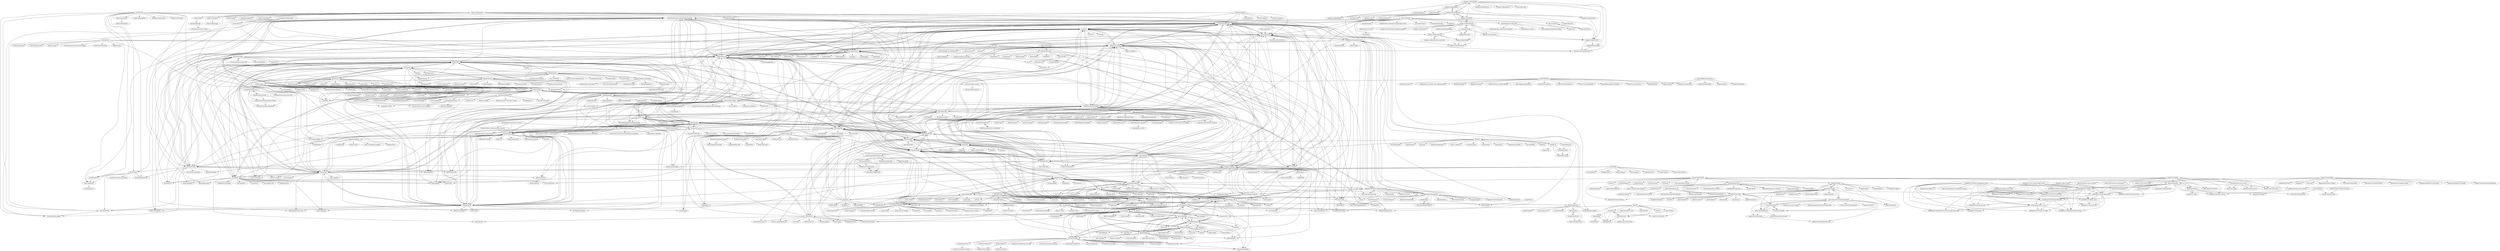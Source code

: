 digraph G {
"basilTeam/basil" -> "mlatu-lang/mlatu"
"jzimmerman/langcc" -> "hsutter/cppfront" ["e"=1]
"jzimmerman/langcc" -> "jfecher/ante"
"jzimmerman/langcc" -> "SerenityOS/jakt"
"jzimmerman/langcc" -> "Kindelia/HVM" ["e"=1]
"jzimmerman/langcc" -> "FastVM/minivm"
"jzimmerman/langcc" -> "erg-lang/erg"
"jzimmerman/langcc" -> "luajit-remake/luajit-remake" ["e"=1]
"jzimmerman/langcc" -> "seanbaxter/circle" ["e"=1]
"jzimmerman/langcc" -> "jart/blink" ["e"=1]
"jzimmerman/langcc" -> "zesterer/chumsky" ["e"=1]
"jzimmerman/langcc" -> "rui314/mold" ["e"=1]
"jzimmerman/langcc" -> "woodrush/lambda-8cc"
"jzimmerman/langcc" -> "jart/cosmopolitan" ["e"=1]
"jzimmerman/langcc" -> "marcj/TypeRunner" ["e"=1]
"jzimmerman/langcc" -> "koka-lang/koka" ["e"=1]
"wmww/Pinecone" -> "davidcallanan/py-myopl-code"
"wmww/Pinecone" -> "Feral-Lang/Feral"
"wmww/Pinecone" -> "c3lang/c3c"
"wmww/Pinecone" -> "jakisa/stork"
"wmww/Pinecone" -> "never-lang/never"
"wmww/Pinecone" -> "vtereshkov/umka-lang"
"wmww/Pinecone" -> "jondgoodwin/cone"
"wmww/Pinecone" -> "terrajobst/minsk" ["e"=1]
"wmww/Pinecone" -> "aNNiMON/Own-Programming-Language-Tutorial"
"wmww/Pinecone" -> "skiftOS/skift" ["e"=1]
"wmww/Pinecone" -> "sam-astro/Z-Sharp" ["e"=1]
"wmww/Pinecone" -> "c2lang/c2compiler"
"wmww/Pinecone" -> "evantypanski/ectlang"
"wmww/Pinecone" -> "vlang/ved" ["e"=1]
"wmww/Pinecone" -> "marcobambini/gravity"
"alxschwrz/codex_py2cpp" -> "alxschwrz/dalle2_python"
"novak-99/MLPP" -> "trewisscotch/CobaltStr4.5"
"novak-99/MLPP" -> "phuang1024/shadowmap"
"novak-99/MLPP" -> "alxschwrz/codex_py2cpp"
"novak-99/MLPP" -> "jeffarjeffar/FJML"
"novak-99/MLPP" -> "NVlabs/tiny-cuda-nn" ["e"=1]
"novak-99/MLPP" -> "luwill/Machine_Learning_Code_Implementation" ["e"=1]
"novak-99/MLPP" -> "flashlight/flashlight" ["e"=1]
"novak-99/MLPP" -> "dpilger26/NumCpp" ["e"=1]
"novak-99/MLPP" -> "KentoNishi/torch-mutable-modules"
"novak-99/MLPP" -> "anish-lakkapragada/Around"
"novak-99/MLPP" -> "novak-99/Vectorization"
"novak-99/MLPP" -> "r2dev2/AutoParaSelenium"
"novak-99/MLPP" -> "Idov31/FunctionStomping" ["e"=1]
"novak-99/MLPP" -> "anish-lakkapragada/FaceMorpher"
"novak-99/MLPP" -> "Skparab1/snake"
"FlingOS/FlingOS" -> "mosa/MOSA-Project"
"FlingOS/FlingOS" -> "aura-systems/Aura-Operating-System"
"FlingOS/FlingOS" -> "amaneureka/AtomOS"
"FlingOS/FlingOS" -> "levex/osdev" ["e"=1]
"FlingOS/FlingOS" -> "CosmosOS/Cosmos"
"FlingOS/FlingOS" -> "pdoane/osdev" ["e"=1]
"FlingOS/FlingOS" -> "blanham/liballoc" ["e"=1]
"FlingOS/FlingOS" -> "madd-games/glidix" ["e"=1]
"FlingOS/FlingOS" -> "MishaTY/Misha-OS"
"amaneureka/AtomOS" -> "FlingOS/FlingOS"
"amaneureka/AtomOS" -> "mbad0la/Architect"
"amaneureka/AtomOS" -> "amaneureka/T-Rex"
"amaneureka/AtomOS" -> "amaneureka/SharpBrain"
"amaneureka/AtomOS" -> "CosmosOS/Cosmos"
"amaneureka/AtomOS" -> "marcobambini/gravity"
"amaneureka/AtomOS" -> "tsolarin/readline" ["e"=1]
"amaneureka/AtomOS" -> "akshayKMR/oorja"
"amaneureka/AtomOS" -> "minoca/os" ["e"=1]
"amaneureka/AtomOS" -> "MichalStrehovsky/zerosharp" ["e"=1]
"amaneureka/AtomOS" -> "klange/toaruos" ["e"=1]
"amaneureka/AtomOS" -> "Perspex/Perspex" ["e"=1]
"amaneureka/AtomOS" -> "dotnet/llilc" ["e"=1]
"amaneureka/AtomOS" -> "LazoCoder/Windows-Hacks" ["e"=1]
"amaneureka/AtomOS" -> "lowleveldesign/wtrace"
"dfeneyrou/palanteer" -> "fmeringdal/nettu-meet"
"dfeneyrou/palanteer" -> "ThakeeNathees/pocketlang"
"dfeneyrou/palanteer" -> "maaslalani/slides" ["e"=1]
"dfeneyrou/palanteer" -> "wolfpld/tracy" ["e"=1]
"dfeneyrou/palanteer" -> "rocketseat-education/nlw-06-nodejs" ["e"=1]
"dfeneyrou/palanteer" -> "rocketseat-education/nlw-06-reactjs" ["e"=1]
"dfeneyrou/palanteer" -> "bombomby/optick" ["e"=1]
"dfeneyrou/palanteer" -> "google/orbit" ["e"=1]
"dfeneyrou/palanteer" -> "epezent/implot" ["e"=1]
"dfeneyrou/palanteer" -> "yse/easy_profiler" ["e"=1]
"dfeneyrou/palanteer" -> "alandefreitas/matplotplusplus" ["e"=1]
"dfeneyrou/palanteer" -> "OpenXiangShan/XiangShan" ["e"=1]
"dfeneyrou/palanteer" -> "KDAB/hotspot" ["e"=1]
"dfeneyrou/palanteer" -> "martinus/nanobench" ["e"=1]
"dfeneyrou/palanteer" -> "facebookresearch/AugLy" ["e"=1]
"fmeringdal/nettu-meet" -> "dfeneyrou/palanteer"
"fmeringdal/nettu-meet" -> "miroslavpejic85/mirotalk" ["e"=1]
"fmeringdal/nettu-meet" -> "ThakeeNathees/pocketlang"
"fmeringdal/nettu-meet" -> "maaslalani/slides" ["e"=1]
"fmeringdal/nettu-meet" -> "miroslavpejic85/mirotalksfu" ["e"=1]
"fmeringdal/nettu-meet" -> "rocketseat-education/nlw-06-nodejs" ["e"=1]
"fmeringdal/nettu-meet" -> "calendso/calendso" ["e"=1]
"fmeringdal/nettu-meet" -> "livekit/livekit-server" ["e"=1]
"fmeringdal/nettu-meet" -> "netless-io/flat" ["e"=1]
"fmeringdal/nettu-meet" -> "sniptt-official/ots" ["e"=1]
"fmeringdal/nettu-meet" -> "rocketseat-education/nlw-06-reactjs" ["e"=1]
"fmeringdal/nettu-meet" -> "escape2020/school2021"
"fmeringdal/nettu-meet" -> "alyssaxuu/mapus" ["e"=1]
"fmeringdal/nettu-meet" -> "fmeringdal/nettu-scheduler"
"fmeringdal/nettu-meet" -> "ekzhang/rustpad" ["e"=1]
"odin-lang/Odin" -> "ziglang/zig" ["e"=1]
"odin-lang/Odin" -> "floooh/sokol" ["e"=1]
"odin-lang/Odin" -> "c3lang/c3c"
"odin-lang/Odin" -> "beefytech/Beef"
"odin-lang/Odin" -> "edubart/nelua-lang"
"odin-lang/Odin" -> "wren-lang/wren"
"odin-lang/Odin" -> "nim-lang/Nim" ["e"=1]
"odin-lang/Odin" -> "DanielGavin/ols"
"odin-lang/Odin" -> "michal-z/zig-gamedev" ["e"=1]
"odin-lang/Odin" -> "rxi/microui" ["e"=1]
"odin-lang/Odin" -> "raysan5/raylib" ["e"=1]
"odin-lang/Odin" -> "SerenityOS/jakt"
"odin-lang/Odin" -> "hexops/mach" ["e"=1]
"odin-lang/Odin" -> "ValeLang/Vale"
"odin-lang/Odin" -> "aardappel/lobster"
"marcobambini/gravity" -> "wren-lang/wren"
"marcobambini/gravity" -> "munificent/wren"
"marcobambini/gravity" -> "beefytech/Beef"
"marcobambini/gravity" -> "edubart/nelua-lang"
"marcobambini/gravity" -> "vtereshkov/umka-lang"
"marcobambini/gravity" -> "odin-lang/Odin"
"marcobambini/gravity" -> "floooh/sokol" ["e"=1]
"marcobambini/gravity" -> "aalhour/awesome-compilers" ["e"=1]
"marcobambini/gravity" -> "vurtun/nuklear" ["e"=1]
"marcobambini/gravity" -> "RandyGaul/tinyheaders" ["e"=1]
"marcobambini/gravity" -> "dbohdan/embedded-scripting-languages"
"marcobambini/gravity" -> "c3lang/c3c"
"marcobambini/gravity" -> "tj/luna"
"marcobambini/gravity" -> "ThakeeNathees/pocketlang"
"marcobambini/gravity" -> "ponylang/ponyc" ["e"=1]
"prabhakar267/library-management-system" -> "prabhakar267/whatsapp-reader"
"prabhakar267/library-management-system" -> "prabhakar267/wikipedia-frequency-lookup"
"prabhakar267/library-management-system" -> "prabhakar267/dove"
"prabhakar267/library-management-system" -> "prabhakar267/vertikin"
"prabhakar267/library-management-system" -> "Swati4star/NSIT-App-v2"
"prabhakar267/library-management-system" -> "dem123456789/Library-Management-System"
"prabhakar267/library-management-system" -> "prabhakar267/HackIIITD-2015-events-guide-Server-side"
"prabhakar267/library-management-system" -> "prabhakar267/date-info"
"prabhakar267/library-management-system" -> "prabhakar267/IGN-top-100-villian"
"prabhakar267/library-management-system" -> "prabhakar267/github-classifier"
"prabhakar267/library-management-system" -> "prabhakar267/image-extractor"
"prabhakar267/library-management-system" -> "prabhakar267/strategy-game"
"prabhakar267/library-management-system" -> "prabhakar267/MySQL-admin-panel"
"prabhakar267/library-management-system" -> "prabhakar267/chat-server-and-client"
"prabhakar267/library-management-system" -> "prabhakar267/github_email"
"google/mangle" -> "google/rune"
"google/mangle" -> "SHI-Labs/Versatile-Diffusion" ["e"=1]
"google/mangle" -> "ichiban/prolog" ["e"=1]
"google/mangle" -> "vmware/differential-datalog" ["e"=1]
"google/mangle" -> "EvgSkv/logica" ["e"=1]
"google/mangle" -> "trealla-prolog/trealla" ["e"=1]
"google/mangle" -> "cozodb/cozo" ["e"=1]
"google/mangle" -> "slice-so/merge-to-earn" ["e"=1]
"google/mangle" -> "ironmansoftware/psmsi"
"google/mangle" -> "s-arash/ascent"
"google/mangle" -> "rust-lang/datafrog" ["e"=1]
"google/mangle" -> "fnogatz/CHR.js" ["e"=1]
"google/mangle" -> "infradig/trealla" ["e"=1]
"calypso-lang/calypso" -> "johnmschneider/BluC"
"jfecher/ante" -> "zesterer/tao"
"jfecher/ante" -> "koka-lang/koka" ["e"=1]
"jfecher/ante" -> "vrtbl/passerine"
"jfecher/ante" -> "jondgoodwin/cone"
"jfecher/ante" -> "flix/flix" ["e"=1]
"jfecher/ante" -> "roc-lang/roc"
"jfecher/ante" -> "ValeLang/Vale"
"jfecher/ante" -> "ChessMax/awesome-programming-languages"
"jfecher/ante" -> "aardappel/lobster"
"jfecher/ante" -> "austral/austral"
"jfecher/ante" -> "erg-lang/erg"
"jfecher/ante" -> "zesterer/chumsky" ["e"=1]
"jfecher/ante" -> "gleam-lang/gleam" ["e"=1]
"jfecher/ante" -> "gluon-lang/gluon" ["e"=1]
"jfecher/ante" -> "Kindelia/HVM" ["e"=1]
"mlatu-lang/mlatu" -> "UberPyro/prowl"
"CosmosOS/Cosmos" -> "aura-systems/Aura-Operating-System"
"CosmosOS/Cosmos" -> "mosa/MOSA-Project"
"CosmosOS/Cosmos" -> "dotnet/corert" ["e"=1]
"CosmosOS/Cosmos" -> "CosmosOS/IL2CPU"
"CosmosOS/Cosmos" -> "MichalStrehovsky/zerosharp" ["e"=1]
"CosmosOS/Cosmos" -> "migueldeicaza/gui.cs" ["e"=1]
"CosmosOS/Cosmos" -> "bridgedotnet/Bridge" ["e"=1]
"CosmosOS/Cosmos" -> "picoe/Eto" ["e"=1]
"CosmosOS/Cosmos" -> "FlingOS/FlingOS"
"CosmosOS/Cosmos" -> "CosmosOS/XSharp"
"CosmosOS/Cosmos" -> "mbdavid/LiteDB" ["e"=1]
"CosmosOS/Cosmos" -> "mellinoe/veldrid" ["e"=1]
"CosmosOS/Cosmos" -> "opentk/opentk" ["e"=1]
"CosmosOS/Cosmos" -> "dotnet/roslyn" ["e"=1]
"CosmosOS/Cosmos" -> "amaneureka/AtomOS"
"IoLanguage/io" -> "programming-nu/nu"
"IoLanguage/io" -> "pharo-project/pharo" ["e"=1]
"IoLanguage/io" -> "terralang/terra"
"IoLanguage/io" -> "factor/factor"
"IoLanguage/io" -> "eclipse/golo-lang"
"IoLanguage/io" -> "gosu-lang/gosu-lang"
"IoLanguage/io" -> "chapel-lang/chapel"
"IoLanguage/io" -> "dlang/dmd" ["e"=1]
"IoLanguage/io" -> "janet-lang/janet" ["e"=1]
"IoLanguage/io" -> "livecode/livecode"
"IoLanguage/io" -> "russellallen/self" ["e"=1]
"IoLanguage/io" -> "skiplang/skip"
"IoLanguage/io" -> "racket/racket" ["e"=1]
"IoLanguage/io" -> "felix-lang/felix"
"IoLanguage/io" -> "evincarofautumn/kitten" ["e"=1]
"jondgoodwin/cone" -> "MrSmith33/vox"
"jondgoodwin/cone" -> "vtereshkov/umka-lang"
"jondgoodwin/cone" -> "never-lang/never"
"jondgoodwin/cone" -> "c3lang/c3c"
"jondgoodwin/cone" -> "wu-lang/wu"
"jondgoodwin/cone" -> "ChessMax/awesome-programming-languages"
"jondgoodwin/cone" -> "ValeLang/Vale"
"jondgoodwin/cone" -> "effekt-lang/effekt"
"jondgoodwin/cone" -> "aardappel/lobster"
"jondgoodwin/cone" -> "felix-lang/felix"
"jondgoodwin/cone" -> "PlasmaLang/plasma" ["e"=1]
"jondgoodwin/cone" -> "pikelet-lang/pikelet" ["e"=1]
"jondgoodwin/cone" -> "nickmqb/muon"
"jondgoodwin/cone" -> "jfecher/ante"
"jondgoodwin/cone" -> "vrtbl/passerine"
"woodrush/lambda-8cc" -> "woodrush/lambdavm"
"woodrush/lambda-8cc" -> "woodrush/lambdalisp" ["e"=1]
"woodrush/lambda-8cc" -> "jart/sectorlisp" ["e"=1]
"woodrush/lambda-8cc" -> "hazelgrove/hazel" ["e"=1]
"woodrush/lambda-8cc" -> "austral/austral"
"woodrush/lambda-8cc" -> "japiirainen/fp"
"woodrush/lambda-8cc" -> "zesterer/tao"
"beefytech/Beef" -> "Jonathan-Racaud/awesome-beef"
"beefytech/Beef" -> "odin-lang/Odin"
"beefytech/Beef" -> "edubart/nelua-lang"
"beefytech/Beef" -> "wren-lang/wren"
"beefytech/Beef" -> "marcobambini/gravity"
"beefytech/Beef" -> "aardappel/lobster"
"beefytech/Beef" -> "ring-lang/ring"
"beefytech/Beef" -> "vtereshkov/umka-lang"
"beefytech/Beef" -> "c3lang/c3c"
"beefytech/Beef" -> "RandyGaul/cute_headers" ["e"=1]
"beefytech/Beef" -> "ValeLang/Vale"
"beefytech/Beef" -> "rxi/microui" ["e"=1]
"beefytech/Beef" -> "floooh/sokol" ["e"=1]
"beefytech/Beef" -> "ponylang/ponyc" ["e"=1]
"beefytech/Beef" -> "kitlang/kit"
"udacity/nd064_course_1" -> "udacity/nd064_course_1_cloud_foundry"
"udacity/nd064_course_1" -> "escape2020/school2021"
"udacity/nd064_course_1" -> "nandiniproothi/udacity-SUSE-cloud-native-scholarship"
"udacity/nd064_course_1" -> "sg7801/SUSE-Cloud-Native-Foundations-Scholarship"
"udacity/nd064_course_1" -> "jefo2k/python-daily-pills"
"udacity/nd064_course_1" -> "akbarpunjwani/cnfs-udacity-iq4cn"
"skiplang/skip" -> "terralang/terra"
"skiplang/skip" -> "gosu-lang/gosu-lang"
"skiplang/skip" -> "IoLanguage/io"
"skiplang/skip" -> "programming-nu/nu"
"skiplang/skip" -> "eclipse/golo-lang"
"skiplang/skip" -> "goby-lang/goby" ["e"=1]
"skiplang/skip" -> "chapel-lang/chapel"
"skiplang/skip" -> "fanduel-oss/refract" ["e"=1]
"skiplang/skip" -> "fastpack/fastpack" ["e"=1]
"skiplang/skip" -> "livecode/livecode"
"skiplang/skip" -> "ponylang/ponyc" ["e"=1]
"skiplang/skip" -> "react-tools/react-move" ["e"=1]
"skiplang/skip" -> "typelead/eta" ["e"=1]
"skiplang/skip" -> "dotnet/fsharp" ["e"=1]
"skiplang/skip" -> "rhysd/gocaml" ["e"=1]
"SerenityOS/jakt" -> "awesomekling/ladybird"
"SerenityOS/jakt" -> "SerenityOS/ladybird"
"SerenityOS/jakt" -> "SerenityOS/serenity" ["e"=1]
"SerenityOS/jakt" -> "odin-lang/Odin"
"SerenityOS/jakt" -> "langjam/langjam"
"SerenityOS/jakt" -> "jfecher/ante"
"SerenityOS/jakt" -> "roc-lang/roc"
"SerenityOS/jakt" -> "ziglang/zig" ["e"=1]
"SerenityOS/jakt" -> "rui314/mold" ["e"=1]
"SerenityOS/jakt" -> "skiftOS/skift" ["e"=1]
"SerenityOS/jakt" -> "edubart/nelua-lang"
"SerenityOS/jakt" -> "hsutter/cppfront" ["e"=1]
"SerenityOS/jakt" -> "jart/blink" ["e"=1]
"SerenityOS/jakt" -> "c3lang/c3c"
"SerenityOS/jakt" -> "aardappel/lobster"
"dbohdan/compilers-targeting-c" -> "vtereshkov/umka-lang"
"dbohdan/compilers-targeting-c" -> "LingDong-/wax" ["e"=1]
"dbohdan/compilers-targeting-c" -> "ChessMax/awesome-programming-languages"
"dbohdan/compilers-targeting-c" -> "zherczeg/sljit" ["e"=1]
"dbohdan/compilers-targeting-c" -> "edubart/nelua-lang"
"dbohdan/compilers-targeting-c" -> "pfusik/cito"
"dbohdan/compilers-targeting-c" -> "larmel/lacc" ["e"=1]
"dbohdan/compilers-targeting-c" -> "felix-lang/felix"
"dbohdan/compilers-targeting-c" -> "c3lang/c3c"
"dbohdan/compilers-targeting-c" -> "andrei-markeev/ts2c" ["e"=1]
"dbohdan/compilers-targeting-c" -> "dbohdan/embedded-scripting-languages"
"dbohdan/compilers-targeting-c" -> "zetzit/zz"
"dbohdan/compilers-targeting-c" -> "Kray-G/kinx"
"prabhakar267/ocr-convert-image-to-text" -> "prabhakar267/github-email-extractor"
"prabhakar267/ocr-convert-image-to-text" -> "prabhakar267/HackIIITD-2015-events-guide-Server-side"
"prabhakar267/ocr-convert-image-to-text" -> "prabhakar267/date-info"
"prabhakar267/ocr-convert-image-to-text" -> "prabhakar267/IGN-top-100-villian"
"prabhakar267/ocr-convert-image-to-text" -> "prabhakar267/github-classifier"
"prabhakar267/ocr-convert-image-to-text" -> "prabhakar267/image-extractor"
"prabhakar267/ocr-convert-image-to-text" -> "prabhakar267/strategy-game"
"prabhakar267/ocr-convert-image-to-text" -> "prabhakar267/MySQL-admin-panel"
"prabhakar267/ocr-convert-image-to-text" -> "prabhakar267/chat-server-and-client"
"prabhakar267/ocr-convert-image-to-text" -> "prabhakar267/wikipedia-frequency-lookup"
"prabhakar267/ocr-convert-image-to-text" -> "prabhakar267/github_email"
"prabhakar267/ocr-convert-image-to-text" -> "prabhakar267/dove"
"prabhakar267/ocr-convert-image-to-text" -> "prabhakar267/whatsapp-emoticons"
"prabhakar267/ocr-convert-image-to-text" -> "prabhakar267/vertikin"
"prabhakar267/ocr-convert-image-to-text" -> "prabhakar267/kayako-twitter-client"
"terralang/terra" -> "edubart/nelua-lang"
"terralang/terra" -> "programming-nu/nu"
"terralang/terra" -> "pallene-lang/pallene" ["e"=1]
"terralang/terra" -> "dibyendumajumdar/ravi" ["e"=1]
"terralang/terra" -> "IoLanguage/io"
"terralang/terra" -> "teal-language/tl" ["e"=1]
"terralang/terra" -> "aardappel/lobster"
"terralang/terra" -> "vtereshkov/umka-lang"
"terralang/terra" -> "livecode/livecode"
"terralang/terra" -> "gosu-lang/gosu-lang"
"terralang/terra" -> "SenegalLang/Senegal"
"terralang/terra" -> "bakpakin/Fennel" ["e"=1]
"terralang/terra" -> "skiplang/skip"
"terralang/terra" -> "pharo-project/pharo" ["e"=1]
"terralang/terra" -> "factor/factor"
"Feral-Lang/Feral" -> "Electrux/Ethereal"
"Breush/odin-binding-generator" -> "ThisDrunkDane/odin-imgui"
"Breush/odin-binding-generator" -> "gingerBill/odin-sokol"
"c3lang/c3c" -> "vtereshkov/umka-lang"
"c3lang/c3c" -> "jondgoodwin/cone"
"c3lang/c3c" -> "MrSmith33/vox"
"c3lang/c3c" -> "c2lang/c2compiler"
"c3lang/c3c" -> "odin-lang/Odin"
"c3lang/c3c" -> "edubart/nelua-lang"
"c3lang/c3c" -> "ValeLang/Vale"
"c3lang/c3c" -> "never-lang/never"
"c3lang/c3c" -> "aardappel/lobster"
"c3lang/c3c" -> "ChessMax/awesome-programming-languages"
"c3lang/c3c" -> "robertmuth/Cwerg" ["e"=1]
"c3lang/c3c" -> "tylov/STC" ["e"=1]
"c3lang/c3c" -> "Vexu/bog" ["e"=1]
"c3lang/c3c" -> "ThakeeNathees/pocketlang"
"c3lang/c3c" -> "RealNeGate/Cuik" ["e"=1]
"roc-lang/roc" -> "gleam-lang/gleam" ["e"=1]
"roc-lang/roc" -> "koka-lang/koka" ["e"=1]
"roc-lang/roc" -> "zesterer/tao"
"roc-lang/roc" -> "jfecher/ante"
"roc-lang/roc" -> "dillonkearns/elm-pages" ["e"=1]
"roc-lang/roc" -> "unisonweb/unison" ["e"=1]
"roc-lang/roc" -> "hexops/mach" ["e"=1]
"roc-lang/roc" -> "Kindelia/HVM" ["e"=1]
"roc-lang/roc" -> "idris-lang/Idris2" ["e"=1]
"roc-lang/roc" -> "eeue56/derw" ["e"=1]
"roc-lang/roc" -> "elm-land/elm-land" ["e"=1]
"roc-lang/roc" -> "mdgriffith/elm-ui" ["e"=1]
"roc-lang/roc" -> "SerenityOS/jakt"
"roc-lang/roc" -> "austral/austral"
"roc-lang/roc" -> "carp-lang/Carp" ["e"=1]
"arturo-lang/arturo" -> "arturo-lang/aguila"
"arturo-lang/arturo" -> "c-blake/cligen" ["e"=1]
"arturo-lang/arturo" -> "factor/factor"
"arturo-lang/arturo" -> "inim-repl/INim" ["e"=1]
"arturo-lang/arturo" -> "fox0430/moe" ["e"=1]
"arturo-lang/arturo" -> "PMunch/futhark" ["e"=1]
"arturo-lang/arturo" -> "edubart/nelua-lang"
"arturo-lang/arturo" -> "h3rald/min" ["e"=1]
"arturo-lang/arturo" -> "ChessMax/awesome-programming-languages"
"arturo-lang/arturo" -> "treeform/fidget" ["e"=1]
"arturo-lang/arturo" -> "PMunch/nimlsp" ["e"=1]
"arturo-lang/arturo" -> "zevv/npeg" ["e"=1]
"arturo-lang/arturo" -> "treeform/pixie" ["e"=1]
"arturo-lang/arturo" -> "jondgoodwin/cone"
"arturo-lang/arturo" -> "guzba/zippy" ["e"=1]
"jokteur/python_communism" -> "elonlit/Genesis"
"jokteur/python_communism" -> "dabeaz/dataklasses" ["e"=1]
"jokteur/python_communism" -> "mwmbl/mwmbl"
"jokteur/python_communism" -> "rickwierenga/sci-hub-injector" ["e"=1]
"jokteur/python_communism" -> "MoserMichael/pyasmtool" ["e"=1]
"jokteur/python_communism" -> "marianoguerra/hiapl"
"rgchris/Scripts" -> "gchiu/rebol.net"
"rgchris/Scripts" -> "revault/rebol-wiki"
"slavapestov/factor" -> "mrjbq7/re-factor"
"slavapestov/factor" -> "evincarofautumn/kitten" ["e"=1]
"slavapestov/factor" -> "gershwin/gershwin"
"slavapestov/factor" -> "dockimbel/Red"
"slavapestov/factor" -> "swannodette/delimc"
"zsx/r3" -> "zsx/mysql-r3"
"Microsoft/krabsetw" -> "zacbrown/PowerShellMethodAuditor"
"Microsoft/krabsetw" -> "matthastings/PSalander"
"Microsoft/krabsetw" -> "zacbrown/PowerKrabsEtw" ["e"=1]
"Microsoft/krabsetw" -> "CyberPoint/Ruxcon2016ETW"
"aardappel/lobster" -> "jondgoodwin/cone"
"aardappel/lobster" -> "edubart/nelua-lang"
"aardappel/lobster" -> "ValeLang/Vale"
"aardappel/lobster" -> "vtereshkov/umka-lang"
"aardappel/lobster" -> "felix-lang/felix"
"aardappel/lobster" -> "c3lang/c3c"
"aardappel/lobster" -> "jfecher/ante"
"aardappel/lobster" -> "ChessMax/awesome-programming-languages"
"aardappel/lobster" -> "odin-lang/Odin"
"aardappel/lobster" -> "diku-dk/futhark" ["e"=1]
"aardappel/lobster" -> "never-lang/never"
"aardappel/lobster" -> "titzer/virgil"
"aardappel/lobster" -> "terralang/terra"
"aardappel/lobster" -> "arturo-lang/arturo"
"aardappel/lobster" -> "beefytech/Beef"
"wren-lang/wren" -> "marcobambini/gravity"
"wren-lang/wren" -> "vtereshkov/umka-lang"
"wren-lang/wren" -> "edubart/nelua-lang"
"wren-lang/wren" -> "munificent/craftinginterpreters" ["e"=1]
"wren-lang/wren" -> "odin-lang/Odin"
"wren-lang/wren" -> "floooh/sokol" ["e"=1]
"wren-lang/wren" -> "ThakeeNathees/pocketlang"
"wren-lang/wren" -> "domeengine/dome"
"wren-lang/wren" -> "beefytech/Beef"
"wren-lang/wren" -> "janet-lang/janet" ["e"=1]
"wren-lang/wren" -> "rxi/microui" ["e"=1]
"wren-lang/wren" -> "SanderMertens/flecs" ["e"=1]
"wren-lang/wren" -> "RandyGaul/cute_headers" ["e"=1]
"wren-lang/wren" -> "aardappel/lobster"
"wren-lang/wren" -> "ziglang/zig" ["e"=1]
"Omyyyy/pycom" -> "erg-lang/erg"
"Omyyyy/pycom" -> "elonlit/Genesis"
"Omyyyy/pycom" -> "jzimmerman/langcc"
"Omyyyy/pycom" -> "py2many/py2many"
"Omyyyy/pycom" -> "BrianPugh/belay"
"Omyyyy/pycom" -> "ZeroIntensity/pointers.py" ["e"=1]
"Omyyyy/pycom" -> "alxschwrz/codex_py2cpp"
"Omyyyy/pycom" -> "SerenityOS/jakt"
"Omyyyy/pycom" -> "piccolo-orm/piccolo" ["e"=1]
"Omyyyy/pycom" -> "exaloop/codon" ["e"=1]
"Omyyyy/pycom" -> "starlite-api/starlite" ["e"=1]
"Omyyyy/pycom" -> "binji/smolnes" ["e"=1]
"Omyyyy/pycom" -> "marcj/TypeRunner" ["e"=1]
"Omyyyy/pycom" -> "TGS963/upscayl" ["e"=1]
"Omyyyy/pycom" -> "microsoft/picologging" ["e"=1]
"elonlit/Genesis" -> "erg-lang/erg"
"elonlit/Genesis" -> "Omyyyy/pycom"
"elonlit/Genesis" -> "jfecher/ante"
"elonlit/Genesis" -> "jokteur/python_communism"
"elonlit/Genesis" -> "losvedir/transit-lang-cmp"
"elonlit/Genesis" -> "yoav-lavi/melody" ["e"=1]
"elonlit/Genesis" -> "lunatic-solutions/submillisecond" ["e"=1]
"elonlit/Genesis" -> "SerenityOS/jakt"
"elonlit/Genesis" -> "woodrush/lambda-8cc"
"elonlit/Genesis" -> "ronami/HypeScript" ["e"=1]
"elonlit/Genesis" -> "marcj/TypeRunner" ["e"=1]
"elonlit/Genesis" -> "gfngfn/SATySFi" ["e"=1]
"elonlit/Genesis" -> "MeViMo/youbit" ["e"=1]
"elonlit/Genesis" -> "roscopeco/jasm"
"elonlit/Genesis" -> "arturo-lang/arturo"
"erg-lang/erg" -> "jfecher/ante"
"erg-lang/erg" -> "google/rune"
"erg-lang/erg" -> "zesterer/chumsky" ["e"=1]
"erg-lang/erg" -> "gfngfn/SATySFi" ["e"=1]
"erg-lang/erg" -> "zesterer/tao"
"erg-lang/erg" -> "jzimmerman/langcc"
"erg-lang/erg" -> "Omyyyy/pycom"
"erg-lang/erg" -> "roc-lang/roc"
"erg-lang/erg" -> "prql/prql" ["e"=1]
"erg-lang/erg" -> "zesterer/ariadne" ["e"=1]
"erg-lang/erg" -> "Kindelia/HVM" ["e"=1]
"erg-lang/erg" -> "mtshiba/pylyzer" ["e"=1]
"erg-lang/erg" -> "elonlit/Genesis"
"erg-lang/erg" -> "exaloop/codon" ["e"=1]
"erg-lang/erg" -> "SerenityOS/jakt"
"google/rune" -> "google/mangle"
"google/rune" -> "erg-lang/erg"
"google/rune" -> "google/yamlfmt" ["e"=1]
"google/rune" -> "facebook/sapling" ["e"=1]
"google/rune" -> "runfinch/finch" ["e"=1]
"google/rune" -> "jzimmerman/langcc"
"google/rune" -> "marcj/TypeRunner" ["e"=1]
"google/rune" -> "jart/blink" ["e"=1]
"google/rune" -> "dudykr/stc" ["e"=1]
"google/rune" -> "roc-lang/roc"
"google/rune" -> "moonrepo/moon" ["e"=1]
"google/rune" -> "cloudflare/workerd" ["e"=1]
"google/rune" -> "gbj/leptos" ["e"=1]
"google/rune" -> "SerenityOS/jakt"
"google/rune" -> "jfecher/ante"
"titzer/wizard-engine" -> "titzer/student-projects"
"titzer/wizard-engine" -> "titzer/virgil"
"munificent/wren" -> "marcobambini/gravity"
"munificent/wren" -> "tj/luna"
"munificent/wren" -> "zdevito/terra" ["e"=1]
"munificent/wren" -> "jesserayadkins/lily"
"munificent/wren" -> "RandyGaul/tinyheaders" ["e"=1]
"munificent/wren" -> "vurtun/nuklear" ["e"=1]
"munificent/wren" -> "rui314/8cc" ["e"=1]
"munificent/wren" -> "kitlang/kit"
"munificent/wren" -> "svaarala/duktape" ["e"=1]
"munificent/wren" -> "manastech/crystal" ["e"=1]
"munificent/wren" -> "munificent/craftinginterpreters" ["e"=1]
"munificent/wren" -> "andrewrk/zig"
"munificent/wren" -> "zsaleeba/picoc" ["e"=1]
"munificent/wren" -> "andlabs/libui" ["e"=1]
"munificent/wren" -> "martanne/vis" ["e"=1]
"lowleveldesign/process-governor" -> "lowleveldesign/wtrace"
"douglascrockford/howjavascriptworks" -> "douglascrockford/parseq"
"titzer/virgil" -> "titzer/wizard-engine"
"titzer/virgil" -> "ChessMax/awesome-programming-languages"
"titzer/virgil" -> "jondgoodwin/cone"
"titzer/virgil" -> "MrSmith33/vox"
"titzer/virgil" -> "zesterer/tao"
"titzer/virgil" -> "aardappel/lobster"
"titzer/virgil" -> "arturo-lang/arturo"
"titzer/virgil" -> "ValeLang/Vale"
"titzer/virgil" -> "c3lang/c3c"
"titzer/virgil" -> "austral/austral"
"titzer/virgil" -> "val-lang/val"
"titzer/virgil" -> "AdeptLanguage/Adept"
"titzer/virgil" -> "vrtbl/passerine"
"titzer/virgil" -> "learn-anything/programming-languages" ["e"=1]
"titzer/virgil" -> "fubark/cyber" ["e"=1]
"chapel-lang/chapel" -> "ponylang/ponyc" ["e"=1]
"chapel-lang/chapel" -> "gosu-lang/gosu-lang"
"chapel-lang/chapel" -> "IoLanguage/io"
"chapel-lang/chapel" -> "dlang/dmd" ["e"=1]
"chapel-lang/chapel" -> "eclipse/golo-lang"
"chapel-lang/chapel" -> "FascinatedBox/lily"
"chapel-lang/chapel" -> "rakudo/rakudo" ["e"=1]
"chapel-lang/chapel" -> "idris-lang/Idris-dev" ["e"=1]
"chapel-lang/chapel" -> "ParRes/Kernels" ["e"=1]
"chapel-lang/chapel" -> "typelead/eta" ["e"=1]
"chapel-lang/chapel" -> "skiplang/skip"
"chapel-lang/chapel" -> "red/red" ["e"=1]
"chapel-lang/chapel" -> "ocaml/ocaml" ["e"=1]
"chapel-lang/chapel" -> "diku-dk/futhark" ["e"=1]
"chapel-lang/chapel" -> "kokkos/kokkos" ["e"=1]
"zig-lang/zig" -> "oridb/mc" ["e"=1]
"zig-lang/zig" -> "zetavm/zetavm"
"zig-lang/zig" -> "AndreaOrru/zen" ["e"=1]
"zig-lang/zig" -> "stoklund/cretonne" ["e"=1]
"zig-lang/zig" -> "gingerBill/Odin" ["e"=1]
"zig-lang/zig" -> "c2lang/c2compiler"
"zig-lang/zig" -> "munificent/wren"
"anish-lakkapragada/SeaLion" -> "bajaco/termtype"
"anish-lakkapragada/SeaLion" -> "Simple2006/libmaths"
"anish-lakkapragada/SeaLion" -> "KentoNishi/KentoNishi"
"anish-lakkapragada/SeaLion" -> "Skparab1/snake"
"anish-lakkapragada/SeaLion" -> "phuang1024/shadowmap"
"ring-lang/ring" -> "vtereshkov/umka-lang"
"ring-lang/ring" -> "beefytech/Beef"
"ring-lang/ring" -> "jondgoodwin/cone"
"ring-lang/ring" -> "felix-lang/felix"
"ring-lang/ring" -> "c3lang/c3c"
"ring-lang/ring" -> "never-lang/never"
"ring-lang/ring" -> "arturo-lang/arturo"
"ring-lang/ring" -> "IoLanguage/io"
"ring-lang/ring" -> "edubart/nelua-lang"
"ring-lang/ring" -> "red/red" ["e"=1]
"ring-lang/ring" -> "marcobambini/gravity"
"ring-lang/ring" -> "factor/factor"
"ring-lang/ring" -> "nickmqb/muon"
"ring-lang/ring" -> "terralang/terra"
"ring-lang/ring" -> "Kray-G/kinx"
"douglascrockford/JSMin" -> "douglascrockford/JSLint" ["e"=1]
"douglascrockford/JSMin" -> "douglascrockford/JSDev"
"douglascrockford/JSMin" -> "douglascrockford/ADsafe"
"douglascrockford/JSMin" -> "douglascrockford/JSCheck"
"douglascrockford/JSMin" -> "douglascrockford/TDOP"
"douglascrockford/JSMin" -> "douglascrockford/JSON-js" ["e"=1]
"douglascrockford/JSMin" -> "douglascrockford/JSON-c"
"douglascrockford/JSMin" -> "rgrove/jsmin-php" ["e"=1]
"douglascrockford/JSMin" -> "bertrand-constraint/bertrand"
"douglascrockford/JSMin" -> "jackpal/Dandy-Dungeon"
"douglascrockford/JSMin" -> "douglascrockford/RQ"
"rebol/r3" -> "dockimbel/Red"
"rebol/r3" -> "rebolsource/rebol-syntax"
"rebol/r3" -> "csdn-dev/limiter" ["e"=1]
"rebol/r3" -> "shuttler/nessDB" ["e"=1]
"rebol/r3" -> "rebolsource/r3"
"voltapp/volt" -> "vlang-io/V"
"voltapp/volt" -> "medvednikov/vtalk"
"voltapp/volt" -> "medvednikov/gitly"
"voltapp/volt" -> "vlang/vorum" ["e"=1]
"ValeLang/Vale" -> "jondgoodwin/cone"
"ValeLang/Vale" -> "aardappel/lobster"
"ValeLang/Vale" -> "edubart/nelua-lang"
"ValeLang/Vale" -> "c3lang/c3c"
"ValeLang/Vale" -> "val-lang/val"
"ValeLang/Vale" -> "austral/austral"
"ValeLang/Vale" -> "koka-lang/koka" ["e"=1]
"ValeLang/Vale" -> "vrtbl/passerine"
"ValeLang/Vale" -> "jfecher/ante"
"ValeLang/Vale" -> "zesterer/tao"
"ValeLang/Vale" -> "vtereshkov/umka-lang"
"ValeLang/Vale" -> "mun-lang/mun" ["e"=1]
"ValeLang/Vale" -> "MrSmith33/vox"
"ValeLang/Vale" -> "odin-lang/Odin"
"ValeLang/Vale" -> "ChessMax/awesome-programming-languages"
"metacall/core" -> "metacall/examples"
"metacall/core" -> "wu-lang/wu"
"metacall/core" -> "solarrust/hacker-laws" ["e"=1]
"metacall/core" -> "arturo-lang/arturo"
"metacall/core" -> "edubart/nelua-lang"
"metacall/core" -> "Hirrolot/metalang99" ["e"=1]
"metacall/core" -> "yglukhov/nimpy" ["e"=1]
"metacall/core" -> "waifu-motivator/waifu-motivator-plugin" ["e"=1]
"metacall/core" -> "wasmCloud/wasmCloud" ["e"=1]
"metacall/core" -> "Hejsil/zig-clap" ["e"=1]
"edubart/nelua-lang" -> "vtereshkov/umka-lang"
"edubart/nelua-lang" -> "teal-language/tl" ["e"=1]
"edubart/nelua-lang" -> "pallene-lang/pallene" ["e"=1]
"edubart/nelua-lang" -> "terralang/terra"
"edubart/nelua-lang" -> "dibyendumajumdar/ravi" ["e"=1]
"edubart/nelua-lang" -> "wren-lang/wren"
"edubart/nelua-lang" -> "aardappel/lobster"
"edubart/nelua-lang" -> "arturo-lang/arturo"
"edubart/nelua-lang" -> "ValeLang/Vale"
"edubart/nelua-lang" -> "odin-lang/Odin"
"edubart/nelua-lang" -> "c3lang/c3c"
"edubart/nelua-lang" -> "beefytech/Beef"
"edubart/nelua-lang" -> "luajit-remake/luajit-remake" ["e"=1]
"edubart/nelua-lang" -> "fengari-lua/fengari" ["e"=1]
"edubart/nelua-lang" -> "wu-lang/wu"
"factor/factor" -> "evincarofautumn/kitten" ["e"=1]
"factor/factor" -> "arturo-lang/arturo"
"factor/factor" -> "justinethier/cyclone" ["e"=1]
"factor/factor" -> "mlochbaum/BQN" ["e"=1]
"factor/factor" -> "carp-lang/Carp" ["e"=1]
"factor/factor" -> "bakpakin/Fennel" ["e"=1]
"factor/factor" -> "IoLanguage/io"
"factor/factor" -> "vyzo/gerbil" ["e"=1]
"factor/factor" -> "Mercury-Language/mercury" ["e"=1]
"factor/factor" -> "felix-lang/felix"
"factor/factor" -> "jsoftware/jsource" ["e"=1]
"factor/factor" -> "vtereshkov/umka-lang"
"factor/factor" -> "jfecher/ante"
"factor/factor" -> "jondgoodwin/cone"
"factor/factor" -> "LuxLang/lux" ["e"=1]
"kitlang/kit" -> "nickmqb/muon"
"kitlang/kit" -> "jondgoodwin/cone"
"kitlang/kit" -> "felix-lang/felix"
"kitlang/kit" -> "never-lang/never"
"kitlang/kit" -> "septag/rizz" ["e"=1]
"kitlang/kit" -> "munificent/wren"
"kitlang/kit" -> "edubart/nelua-lang"
"kitlang/kit" -> "ceramic-engine/ceramic" ["e"=1]
"kitlang/kit" -> "Kode/Kha" ["e"=1]
"kitlang/kit" -> "odin-lang/Odin"
"kitlang/kit" -> "beefytech/Beef"
"kitlang/kit" -> "septag/sx" ["e"=1]
"kitlang/kit" -> "underscorediscovery/luxe" ["e"=1]
"kitlang/kit" -> "ValeLang/Vale"
"kitlang/kit" -> "orx/orx" ["e"=1]
"never-lang/never" -> "jondgoodwin/cone"
"never-lang/never" -> "wu-lang/wu"
"never-lang/never" -> "vtereshkov/umka-lang"
"never-lang/never" -> "GaijinEntertainment/daScript"
"never-lang/never" -> "felix-lang/felix"
"never-lang/never" -> "horse64/core.horse64.org"
"never-lang/never" -> "Kray-G/kinx"
"never-lang/never" -> "pallene-lang/pallene" ["e"=1]
"never-lang/never" -> "c3lang/c3c"
"stevedekorte/io" -> "olabini/ioke"
"stevedekorte/io" -> "plt/racket" ["e"=1]
"stevedekorte/io" -> "orangeduck/libCello" ["e"=1]
"stevedekorte/io" -> "mozilla/rust" ["e"=1]
"stevedekorte/io" -> "zdevito/terra" ["e"=1]
"stevedekorte/io" -> "FascinatedBox/lily"
"stevedekorte/io" -> "slavapestov/factor"
"stevedekorte/io" -> "russellallen/self" ["e"=1]
"stevedekorte/io" -> "gkz/LiveScript" ["e"=1]
"stevedekorte/io" -> "Araq/Nimrod" ["e"=1]
"stevedekorte/io" -> "rvirding/lfe" ["e"=1]
"stevedekorte/io" -> "evincarofautumn/kitten" ["e"=1]
"stevedekorte/io" -> "Frege/frege" ["e"=1]
"stevedekorte/io" -> "munificent/wren"
"stevedekorte/io" -> "D-Programming-Language/dmd" ["e"=1]
"douglascrockford/DEC64" -> "paypal/seifnode"
"douglascrockford/DEC64" -> "douglascrockford/RQ"
"douglascrockford/DEC64" -> "douglascrockford/parseq"
"douglascrockford/DEC64" -> "douglascrockford/JSCheck"
"douglascrockford/DEC64" -> "douglascrockford/TDOP"
"douglascrockford/DEC64" -> "paypal/seif-protocol"
"douglascrockford/DEC64" -> "douglascrockford/TheJavaScriptEncyclopedia"
"douglascrockford/DEC64" -> "vpiotr/decimal_for_cpp"
"douglascrockford/DEC64" -> "douglascrockford/fash"
"douglascrockford/DEC64" -> "douglascrockford/ecomcon"
"douglascrockford/DEC64" -> "douglascrockford/monad"
"douglascrockford/DEC64" -> "douglascrockford/fulfill"
"douglascrockford/DEC64" -> "douglascrockford/Programma"
"dbohdan/embedded-scripting-languages" -> "r-lyeh-archived/scriptorium"
"dbohdan/embedded-scripting-languages" -> "never-lang/never"
"dbohdan/embedded-scripting-languages" -> "GaijinEntertainment/daScript"
"dbohdan/embedded-scripting-languages" -> "albertodemichelis/squirrel"
"dbohdan/embedded-scripting-languages" -> "wren-lang/wren"
"dbohdan/embedded-scripting-languages" -> "ChaiScript/ChaiScript" ["e"=1]
"dbohdan/embedded-scripting-languages" -> "compuphase/pawn" ["e"=1]
"dbohdan/embedded-scripting-languages" -> "JamesBoer/Jinx"
"dbohdan/embedded-scripting-languages" -> "marcobambini/gravity"
"dbohdan/embedded-scripting-languages" -> "paladin-t/my_basic" ["e"=1]
"dbohdan/embedded-scripting-languages" -> "rxi/fe" ["e"=1]
"dbohdan/embedded-scripting-languages" -> "dbohdan/compilers-targeting-c"
"dbohdan/embedded-scripting-languages" -> "vtereshkov/umka-lang"
"dbohdan/embedded-scripting-languages" -> "ashinn/chibi-scheme" ["e"=1]
"dbohdan/embedded-scripting-languages" -> "ThakeeNathees/pocketlang"
"GaijinEntertainment/daScript" -> "GaijinEntertainment/quirrel"
"GaijinEntertainment/daScript" -> "vtereshkov/umka-lang"
"GaijinEntertainment/daScript" -> "never-lang/never"
"GaijinEntertainment/daScript" -> "imp5imp5/dasbox"
"GaijinEntertainment/daScript" -> "edubart/nelua-lang"
"GaijinEntertainment/daScript" -> "r-lyeh-archived/scriptorium"
"GaijinEntertainment/daScript" -> "dbohdan/embedded-scripting-languages"
"GaijinEntertainment/daScript" -> "Kray-G/kinx"
"GaijinEntertainment/daScript" -> "albertodemichelis/squirrel"
"GaijinEntertainment/daScript" -> "mun-lang/mun" ["e"=1]
"GaijinEntertainment/daScript" -> "aardappel/lobster"
"GaijinEntertainment/daScript" -> "redorav/hlslpp" ["e"=1]
"GaijinEntertainment/daScript" -> "c3lang/c3c"
"GaijinEntertainment/daScript" -> "dibyendumajumdar/ravi" ["e"=1]
"GaijinEntertainment/daScript" -> "jarikomppa/soloud" ["e"=1]
"FastVM/minivm" -> "vrtbl/passerine"
"FastVM/minivm" -> "vnmakarov/mir" ["e"=1]
"FastVM/minivm" -> "FastVM/paka"
"FastVM/minivm" -> "robertmuth/Cwerg" ["e"=1]
"FastVM/minivm" -> "zesterer/tao"
"FastVM/minivm" -> "zherczeg/sljit" ["e"=1]
"FastVM/minivm" -> "edubart/nelua-lang"
"FastVM/minivm" -> "michaelforney/cproc" ["e"=1]
"FastVM/minivm" -> "ThakeeNathees/pocketlang"
"FastVM/minivm" -> "luajit-remake/luajit-remake" ["e"=1]
"FastVM/minivm" -> "rxi/microui" ["e"=1]
"FastVM/minivm" -> "titzer/virgil"
"FastVM/minivm" -> "MrSmith33/vox"
"FastVM/minivm" -> "c3lang/c3c"
"FastVM/minivm" -> "jfecher/ante"
"vlang-io/V" -> "voltapp/volt"
"vlang-io/V" -> "medvednikov/vid"
"vlang-io/V" -> "kitlang/kit"
"vlang-io/V" -> "Microsoft/pyright" ["e"=1]
"vlang-io/V" -> "nickmqb/muon"
"vlang-io/V" -> "greymd/ojichat" ["e"=1]
"vlang-io/V" -> "vugu/vugu" ["e"=1]
"vlang-io/V" -> "ChrisKnott/Algojammer" ["e"=1]
"vlang-io/V" -> "cosmos72/gomacro" ["e"=1]
"vlang-io/V" -> "containous/yaegi" ["e"=1]
"vlang-io/V" -> "veonim/veonim" ["e"=1]
"vlang-io/V" -> "poacpm/poac" ["e"=1]
"vlang-io/V" -> "nokia/memory-profiler" ["e"=1]
"vlang-io/V" -> "timvisee/ffsend" ["e"=1]
"vlang-io/V" -> "albrow/fo" ["e"=1]
"CausalityLtd/ponyc" -> "manastech/crystal" ["e"=1]
"CausalityLtd/ponyc" -> "andrewrk/zig"
"CausalityLtd/ponyc" -> "munificent/wren"
"CausalityLtd/ponyc" -> "CausalityLtd/pony-tutorial"
"CausalityLtd/ponyc" -> "LuxLang/lux" ["e"=1]
"CausalityLtd/ponyc" -> "carllerche/mio" ["e"=1]
"CausalityLtd/ponyc" -> "jesserayadkins/lily"
"CausalityLtd/ponyc" -> "japaric/rust-by-example" ["e"=1]
"CausalityLtd/ponyc" -> "tomprimozic/type-systems" ["e"=1]
"CausalityLtd/ponyc" -> "Araq/Nimrod" ["e"=1]
"CausalityLtd/ponyc" -> "sgrif/diesel" ["e"=1]
"CausalityLtd/ponyc" -> "j14159/mlfe" ["e"=1]
"CausalityLtd/ponyc" -> "dpc/mioco" ["e"=1]
"CausalityLtd/ponyc" -> "breuleux/earl-grey" ["e"=1]
"CausalityLtd/ponyc" -> "pixie-lang/pixie" ["e"=1]
"langjam/langjam" -> "langjam/jam0001" ["e"=1]
"langjam/langjam" -> "SerenityOS/jakt"
"langjam/langjam" -> "Kixiron/rust-langdev" ["e"=1]
"langjam/langjam" -> "vrtbl/passerine"
"langjam/langjam" -> "brendanzab/codespan" ["e"=1]
"langjam/langjam" -> "zesterer/ariadne" ["e"=1]
"langjam/langjam" -> "zesterer/chumsky" ["e"=1]
"langjam/langjam" -> "langjam/jam0003"
"langjam/langjam" -> "zesterer/tao"
"langjam/langjam" -> "mgaudet/CompilerJobs" ["e"=1]
"langjam/langjam" -> "koka-lang/koka" ["e"=1]
"langjam/langjam" -> "c3lang/c3c"
"langjam/langjam" -> "langjam/jam0002"
"langjam/langjam" -> "maciejhirsz/logos" ["e"=1]
"langjam/langjam" -> "prathyvsh/pl-catalog"
"mwmbl/mwmbl" -> "publiusfederalist/federalist" ["e"=1]
"zesterer/tao" -> "jfecher/ante"
"zesterer/tao" -> "vrtbl/passerine"
"zesterer/tao" -> "zesterer/chumsky" ["e"=1]
"zesterer/tao" -> "zesterer/ariadne" ["e"=1]
"zesterer/tao" -> "Kixiron/rust-langdev" ["e"=1]
"zesterer/tao" -> "jondgoodwin/cone"
"zesterer/tao" -> "austral/austral"
"zesterer/tao" -> "roc-lang/roc"
"zesterer/tao" -> "pen-lang/pen"
"zesterer/tao" -> "alilleybrinker/langs-in-rust" ["e"=1]
"zesterer/tao" -> "ValeLang/Vale"
"zesterer/tao" -> "gluon-lang/gluon" ["e"=1]
"zesterer/tao" -> "effekt-lang/effekt"
"zesterer/tao" -> "titzer/virgil"
"zesterer/tao" -> "dada-lang/dada"
"albertodemichelis/squirrel" -> "GaijinEntertainment/quirrel"
"albertodemichelis/squirrel" -> "jonigata/squall"
"albertodemichelis/squirrel" -> "dbohdan/embedded-scripting-languages"
"albertodemichelis/squirrel" -> "GaijinEntertainment/daScript"
"albertodemichelis/squirrel" -> "matusnovak/simplesquirrel"
"albertodemichelis/squirrel" -> "ChaiScript/ChaiScript" ["e"=1]
"albertodemichelis/squirrel" -> "dbartolini/crown" ["e"=1]
"albertodemichelis/squirrel" -> "mingodad/squilu"
"albertodemichelis/squirrel" -> "compuphase/pawn" ["e"=1]
"albertodemichelis/squirrel" -> "fruxo/turbobadger" ["e"=1]
"albertodemichelis/squirrel" -> "HaxeFoundation/hashlink" ["e"=1]
"albertodemichelis/squirrel" -> "wren-lang/wren"
"albertodemichelis/squirrel" -> "jarikomppa/soloud" ["e"=1]
"albertodemichelis/squirrel" -> "munificent/wren"
"albertodemichelis/squirrel" -> "orx/orx" ["e"=1]
"vrtbl/passerine" -> "zesterer/tao"
"vrtbl/passerine" -> "alilleybrinker/langs-in-rust" ["e"=1]
"vrtbl/passerine" -> "jfecher/ante"
"vrtbl/passerine" -> "mun-lang/mun" ["e"=1]
"vrtbl/passerine" -> "pikelet-lang/pikelet" ["e"=1]
"vrtbl/passerine" -> "jondgoodwin/cone"
"vrtbl/passerine" -> "ValeLang/Vale"
"vrtbl/passerine" -> "ChessMax/awesome-programming-languages"
"vrtbl/passerine" -> "austral/austral"
"vrtbl/passerine" -> "rune-rs/rune" ["e"=1]
"vrtbl/passerine" -> "FastVM/minivm"
"vrtbl/passerine" -> "neverRare/butter"
"vrtbl/passerine" -> "gluon-lang/gluon" ["e"=1]
"vrtbl/passerine" -> "brendanzab/codespan" ["e"=1]
"vrtbl/passerine" -> "Kixiron/rust-langdev" ["e"=1]
"magmide/magmide" -> "xldenis/creusot" ["e"=1]
"magmide/magmide" -> "austral/austral"
"magmide/magmide" -> "zesterer/tao"
"magmide/magmide" -> "Kindelia/Kind" ["e"=1]
"magmide/magmide" -> "caotic123/PomPom-Language" ["e"=1]
"magmide/magmide" -> "Kindelia/Kind2" ["e"=1]
"magmide/magmide" -> "jfecher/ante"
"magmide/magmide" -> "achlipala/frap" ["e"=1]
"tj/luna" -> "munificent/wren"
"tj/luna" -> "andrewrk/zig"
"tj/luna" -> "marcobambini/gravity"
"tj/luna" -> "jesserayadkins/lily"
"tj/luna" -> "srdja/Collections-C" ["e"=1]
"tj/luna" -> "orangeduck/mpc" ["e"=1]
"tj/luna" -> "tylertreat/chan" ["e"=1]
"tj/luna" -> "rui314/8cc" ["e"=1]
"tj/luna" -> "oden-lang/oden" ["e"=1]
"tj/luna" -> "zdevito/terra" ["e"=1]
"tj/luna" -> "stevedekorte/io"
"tj/luna" -> "zsaleeba/picoc" ["e"=1]
"tj/luna" -> "balde/balde" ["e"=1]
"tj/luna" -> "waruqi/tbox" ["e"=1]
"tj/luna" -> "ashinn/chibi-scheme" ["e"=1]
"medvednikov/gitly" -> "medvednikov/vtalk"
"Kray-G/kinx" -> "Kray-G/kinx-language-server"
"Kray-G/kinx" -> "ein-lang/ein"
"Kray-G/kinx" -> "bamless/jstar"
"MrSmith33/vox" -> "jondgoodwin/cone"
"MrSmith33/vox" -> "RealNeGate/Cuik" ["e"=1]
"MrSmith33/vox" -> "StavromulaBeta/cognate"
"MrSmith33/vox" -> "ChessMax/awesome-programming-languages"
"MrSmith33/vox" -> "fennecdjay/libprettyerr"
"MrSmith33/vox" -> "c3lang/c3c"
"MrSmith33/vox" -> "dictu-lang/Dictu"
"MrSmith33/vox" -> "ALANVF/star"
"MrSmith33/vox" -> "neverRare/butter"
"MrSmith33/vox" -> "The-NextGen-Project/jet"
"MrSmith33/vox" -> "eashanhatti/konna" ["e"=1]
"MrSmith33/vox" -> "vtereshkov/umka-lang"
"livecode/livecode" -> "programming-nu/nu"
"livecode/livecode" -> "revig/revigniter"
"livecode/livecode" -> "livecode/atom-language-livecode"
"livecode/livecode" -> "gcanyon/navigator"
"livecode/livecode" -> "gosu-lang/gosu-lang"
"livecode/livecode" -> "mwieder/revRefactor"
"livecode/livecode" -> "soapdog/livecode-dblib"
"livecode/livecode" -> "Himalayan-Academy/Siva-Siva-App"
"livecode/livecode" -> "SenegalLang/Senegal"
"livecode/livecode" -> "trevordevore/livecode-extensions"
"livecode/livecode" -> "trevordevore/levure"
"livecode/livecode" -> "eclipse/golo-lang"
"livecode/livecode" -> "mwieder/glx2ScriptEditor"
"livecode/livecode" -> "gurgenDP/libScroll"
"livecode/livecode" -> "bwmilby/scriptTracker"
"SerenityOS/ladybird" -> "SerenityOS/jakt"
"SerenityOS/ladybird" -> "SerenityOS/serenity" ["e"=1]
"SerenityOS/ladybird" -> "jart/blink" ["e"=1]
"SerenityOS/ladybird" -> "jntrnr/jaktnesmonster"
"SerenityOS/ladybird" -> "tsoding/olive.c" ["e"=1]
"SerenityOS/ladybird" -> "ifreund/river" ["e"=1]
"SerenityOS/ladybird" -> "seven1m/natalie" ["e"=1]
"SerenityOS/ladybird" -> "ratfactor/ziglings" ["e"=1]
"SerenityOS/ladybird" -> "OhMyGuus/I-Dont-Care-About-Cookies" ["e"=1]
"aura-systems/Aura-Operating-System" -> "Project-Prism/Prism-OS"
"aura-systems/Aura-Operating-System" -> "napalmtorch/PurpleMoon"
"aura-systems/Aura-Operating-System" -> "CosmosOS/IL2CPU"
"aura-systems/Aura-Operating-System" -> "nifanfa/Cosmos-GUI-Sample"
"aura-systems/Aura-Operating-System" -> "Nik300/ManagedSoftwareExecutionCosmos"
"aura-systems/Aura-Operating-System" -> "Myvar/CosmosGuiFramework"
"aura-systems/Aura-Operating-System" -> "CosmosOS/XSharp"
"aura-systems/Aura-Operating-System" -> "napalmtorch/PurpleMoonOS_Old"
"aura-systems/Aura-Operating-System" -> "mosa/MOSA-Project"
"aura-systems/Aura-Operating-System" -> "bartashevich/MIV"
"aura-systems/Aura-Operating-System" -> "MishaTY/Misha-OS"
"matusnovak/simplesquirrel" -> "jonigata/squall"
"paypal/seifnode" -> "paypal/seif-protocol"
"paypal/seifnode" -> "douglascrockford/parseq"
"paypal/seifnode" -> "douglascrockford/DEC64"
"paypal/seifnode" -> "douglascrockford/monad"
"betaveros/noulith" -> "betaveros/advent-of-code-2022"
"betaveros/noulith" -> "zesterer/tao"
"betaveros/noulith" -> "vrtbl/passerine"
"betaveros/noulith" -> "roc-lang/roc"
"betaveros/noulith" -> "woodrush/lambda-8cc"
"betaveros/noulith" -> "buzz-language/buzz" ["e"=1]
"betaveros/noulith" -> "austral/austral"
"betaveros/noulith" -> "jart/blink" ["e"=1]
"betaveros/noulith" -> "jfecher/ante"
"betaveros/noulith" -> "SerenityOS/jakt"
"betaveros/noulith" -> "Kindelia/Kind" ["e"=1]
"betaveros/noulith" -> "Kindelia/HVM" ["e"=1]
"betaveros/noulith" -> "langjam/langjam"
"betaveros/noulith" -> "alilleybrinker/langs-in-rust" ["e"=1]
"betaveros/noulith" -> "orlp/glidesort" ["e"=1]
"nickmqb/muon" -> "jondgoodwin/cone"
"nickmqb/muon" -> "felix-lang/felix"
"nickmqb/muon" -> "never-lang/never"
"nickmqb/muon" -> "kitlang/kit"
"nickmqb/muon" -> "vtereshkov/umka-lang"
"nickmqb/muon" -> "wu-lang/wu"
"nickmqb/muon" -> "aardappel/lobster"
"nickmqb/muon" -> "c2lang/c2compiler"
"nickmqb/muon" -> "c3lang/c3c"
"nickmqb/muon" -> "MrSmith33/vox"
"nickmqb/muon" -> "robertmuth/Cwerg" ["e"=1]
"nickmqb/muon" -> "AdeptLanguage/Adept"
"nickmqb/muon" -> "neverRare/butter"
"nickmqb/muon" -> "chaos-lang/chaos"
"nickmqb/muon" -> "edubart/nelua-lang"
"betaveros/advent-of-code-2022" -> "betaveros/noulith"
"dinfuehr/dora" -> "matklad/fall"
"dinfuehr/dora" -> "transistorfet/molten"
"ThakeeNathees/pocketlang" -> "vtereshkov/umka-lang"
"ThakeeNathees/pocketlang" -> "wren-lang/wren"
"ThakeeNathees/pocketlang" -> "never-lang/never"
"ThakeeNathees/pocketlang" -> "edubart/nelua-lang"
"ThakeeNathees/pocketlang" -> "c3lang/c3c"
"ThakeeNathees/pocketlang" -> "dfeneyrou/palanteer"
"ThakeeNathees/pocketlang" -> "prathyvsh/pl-catalog"
"ThakeeNathees/pocketlang" -> "fmeringdal/nettu-meet"
"ThakeeNathees/pocketlang" -> "vrtbl/passerine"
"ThakeeNathees/pocketlang" -> "FastVM/minivm"
"ThakeeNathees/pocketlang" -> "marcobambini/gravity"
"ThakeeNathees/pocketlang" -> "dictu-lang/Dictu"
"ThakeeNathees/pocketlang" -> "aardappel/lobster"
"ThakeeNathees/pocketlang" -> "dbohdan/embedded-scripting-languages"
"ThakeeNathees/pocketlang" -> "ChessMax/awesome-programming-languages"
"dictu-lang/Dictu" -> "MrSmith33/vox"
"pen-lang/pen" -> "objeck/objeck-lang"
"zetzit/zz" -> "vrtbl/passerine"
"adam-mcdaniel/oakc" -> "adam-mcdaniel/free"
"adam-mcdaniel/oakc" -> "vrtbl/passerine"
"adam-mcdaniel/oakc" -> "jondgoodwin/cone"
"adam-mcdaniel/oakc" -> "wu-lang/wu"
"adam-mcdaniel/oakc" -> "pikelet-lang/pikelet" ["e"=1]
"adam-mcdaniel/oakc" -> "trozler/whereAmI"
"adam-mcdaniel/oakc" -> "fleabitdev/glsp"
"adam-mcdaniel/oakc" -> "SuperTails/langcraft" ["e"=1]
"adam-mcdaniel/oakc" -> "ChessMax/awesome-programming-languages"
"adam-mcdaniel/oakc" -> "vtereshkov/umka-lang"
"adam-mcdaniel/oakc" -> "c3lang/c3c"
"adam-mcdaniel/oakc" -> "adam-mcdaniel/atom"
"adam-mcdaniel/oakc" -> "robertmuth/Cwerg" ["e"=1]
"adam-mcdaniel/oakc" -> "alantech/alan"
"adam-mcdaniel/oakc" -> "never-lang/never"
"awesomekling/ladybird" -> "jntrnr/jaktnesmonster"
"awesomekling/ladybird" -> "SerenityOS/jakt"
"awesomekling/ladybird" -> "awesomekling/jakt"
"awesomekling/ladybird" -> "SerenityOS/yaksplained"
"awesomekling/ladybird" -> "SerenityOS/user-map"
"awesomekling/ladybird" -> "surrealegg/jakt-playground"
"awesomekling/ladybird" -> "seven1m/natalie" ["e"=1]
"awesomekling/ladybird" -> "linusg/libjs-website"
"austral/austral" -> "effekt-lang/effekt"
"austral/austral" -> "val-lang/val"
"austral/austral" -> "koka-lang/koka" ["e"=1]
"austral/austral" -> "granule-project/granule" ["e"=1]
"austral/austral" -> "jondgoodwin/cone"
"austral/austral" -> "zesterer/tao"
"austral/austral" -> "ValeLang/Vale"
"austral/austral" -> "vrtbl/passerine"
"austral/austral" -> "jfecher/ante"
"austral/austral" -> "ollef/sixty" ["e"=1]
"austral/austral" -> "githwxi/ATS-Xanadu" ["e"=1]
"austral/austral" -> "ollef/sixten" ["e"=1]
"austral/austral" -> "Hirrolot/metalang99" ["e"=1]
"austral/austral" -> "coalton-lang/coalton" ["e"=1]
"austral/austral" -> "magmide/magmide"
"andrewrk/zig" -> "gingerBill/Odin" ["e"=1]
"andrewrk/zig" -> "tj/luna"
"andrewrk/zig" -> "munificent/wren"
"andrewrk/zig" -> "jesserayadkins/lily"
"andrewrk/zig" -> "c2lang/c2compiler"
"andrewrk/zig" -> "CausalityLtd/ponyc"
"andrewrk/zig" -> "scross99/locic"
"andrewrk/zig" -> "oridb/mc" ["e"=1]
"andrewrk/zig" -> "dr-soft/dred"
"lemon-lang/lemon" -> "never-lang/never"
"Gwion/Gwion" -> "neverRare/butter"
"Gwion/Gwion" -> "mlatu-lang/mlatu"
"Gwion/Gwion" -> "basilTeam/basil"
"Gwion/Gwion" -> "RealNeGate/Cuik" ["e"=1]
"Gwion/Gwion" -> "cognate-lang/cognate"
"Gwion/Gwion" -> "dictu-lang/Dictu"
"Gwion/Gwion" -> "calypso-lang/calypso"
"Gwion/Gwion" -> "StavromulaBeta/cognate"
"Gwion/Gwion" -> "ALANVF/star"
"Gwion/Gwion" -> "ChessMax/awesome-programming-languages"
"Gwion/Gwion" -> "jondgoodwin/cone"
"Gwion/Gwion" -> "MrSmith33/vox"
"Gwion/Gwion" -> "amethyst-lang/amethyst"
"Gwion/Gwion" -> "fabiosvm/hook-lang"
"Gwion/Gwion" -> "fennecdjay/libprettyerr"
"davidcallanan/py-myopl-code" -> "wmww/Pinecone"
"davidcallanan/py-myopl-code" -> "davidcallanan/py-simple-math-interpreter"
"davidcallanan/py-myopl-code" -> "davidcallanan/os-series" ["e"=1]
"davidcallanan/py-myopl-code" -> "jakisa/stork"
"davidcallanan/py-myopl-code" -> "marcelogdeandrade/PythonCompiler" ["e"=1]
"fmeringdal/nettu-scheduler" -> "fmeringdal/rust_rrule"
"pfusik/cito" -> "dbohdan/compilers-targeting-c"
"pfusik/cito" -> "c3lang/c3c"
"pfusik/cito" -> "phoboslab/qoi" ["e"=1]
"pfusik/cito" -> "LingDong-/wax" ["e"=1]
"pfusik/cito" -> "ChessMax/awesome-programming-languages"
"pfusik/cito" -> "beefytech/Beef"
"pfusik/cito" -> "pfusik/qoi-ci"
"pfusik/cito" -> "vtereshkov/umka-lang"
"pfusik/cito" -> "ring-lang/ring"
"pfusik/cito" -> "ValeLang/Vale"
"pfusik/cito" -> "bflattened/bflat" ["e"=1]
"pfusik/cito" -> "edubart/nelua-lang"
"pfusik/cito" -> "vrtbl/passerine"
"pfusik/cito" -> "ThakeeNathees/pocketlang"
"pfusik/cito" -> "jondgoodwin/cone"
"red/code" -> "red/community"
"red/code" -> "ldci/redCV"
"red/code" -> "red/docs"
"red/code" -> "rebolek/gritter"
"red/code" -> "red/VScode-extension"
"red/code" -> "rebolek/red-tools"
"red/code" -> "honix/Redraw"
"red/code" -> "dockimbel/cheyenne"
"red/code" -> "ALANVF/Red.js"
"red/code" -> "mikeyaunish/direct-code"
"ChessMax/awesome-programming-languages" -> "learn-anything/programming-languages" ["e"=1]
"ChessMax/awesome-programming-languages" -> "MrSmith33/vox"
"ChessMax/awesome-programming-languages" -> "jondgoodwin/cone"
"ChessMax/awesome-programming-languages" -> "AdeptLanguage/Adept"
"ChessMax/awesome-programming-languages" -> "arturo-lang/arturo"
"ChessMax/awesome-programming-languages" -> "eashanhatti/konna" ["e"=1]
"ChessMax/awesome-programming-languages" -> "titzer/virgil"
"ChessMax/awesome-programming-languages" -> "StavromulaBeta/cognate"
"ChessMax/awesome-programming-languages" -> "neverRare/butter"
"ChessMax/awesome-programming-languages" -> "objeck/objeck-lang"
"ChessMax/awesome-programming-languages" -> "robertmuth/Cwerg" ["e"=1]
"ChessMax/awesome-programming-languages" -> "vtereshkov/umka-lang"
"ChessMax/awesome-programming-languages" -> "ALANVF/star"
"ChessMax/awesome-programming-languages" -> "vrtbl/passerine"
"ChessMax/awesome-programming-languages" -> "mlatu-lang/mlatu"
"peregrine-lang/Peregrine" -> "MrSmith33/vox"
"peregrine-lang/Peregrine" -> "jondgoodwin/cone"
"peregrine-lang/Peregrine" -> "dictu-lang/Dictu"
"peregrine-lang/Peregrine" -> "vtereshkov/umka-lang"
"peregrine-lang/Peregrine" -> "ClueLang/Clue"
"OATML/non-parametric-transformers" -> "escape2020/school2021"
"prathyvsh/pl-catalog" -> "learn-anything/programming-languages" ["e"=1]
"prathyvsh/pl-catalog" -> "vrtbl/passerine"
"prathyvsh/pl-catalog" -> "Endava/cats" ["e"=1]
"prathyvsh/pl-catalog" -> "ThakeeNathees/pocketlang"
"prathyvsh/pl-catalog" -> "ChessMax/awesome-programming-languages"
"prathyvsh/pl-catalog" -> "vtereshkov/umka-lang"
"prathyvsh/pl-catalog" -> "AstraZeneca/awesome-explainable-graph-reasoning" ["e"=1]
"prathyvsh/pl-catalog" -> "titzer/virgil"
"prathyvsh/pl-catalog" -> "jondgoodwin/cone"
"prathyvsh/pl-catalog" -> "uwu-tech/Kind" ["e"=1]
"prathyvsh/pl-catalog" -> "zesterer/tao"
"prathyvsh/pl-catalog" -> "brendanzab/language-garden"
"prathyvsh/pl-catalog" -> "Kray-G/kinx"
"prathyvsh/pl-catalog" -> "saviomartin/codehouse" ["e"=1]
"prathyvsh/pl-catalog" -> "jart/sectorlisp" ["e"=1]
"wu-lang/wu" -> "jondgoodwin/cone"
"wu-lang/wu" -> "never-lang/never"
"wu-lang/wu" -> "hengestone/lua-languages" ["e"=1]
"wu-lang/wu" -> "pallene-lang/pallene" ["e"=1]
"wu-lang/wu" -> "vtereshkov/umka-lang"
"wu-lang/wu" -> "edubart/nelua-lang"
"wu-lang/wu" -> "amuletml/amulet" ["e"=1]
"wu-lang/wu" -> "zesterer/tao"
"wu-lang/wu" -> "dinfuehr/dora"
"c2lang/c2compiler" -> "c3lang/c3c"
"c2lang/c2compiler" -> "jondgoodwin/cone"
"c2lang/c2compiler" -> "never-lang/never"
"c2lang/c2compiler" -> "larmel/lacc" ["e"=1]
"c2lang/c2compiler" -> "oridb/mc" ["e"=1]
"c2lang/c2compiler" -> "nickmqb/muon"
"c2lang/c2compiler" -> "c2lang/documentation"
"c2lang/c2compiler" -> "andrewrk/zig"
"c2lang/c2compiler" -> "alexfru/SmallerC" ["e"=1]
"c2lang/c2compiler" -> "kitlang/kit"
"c2lang/c2compiler" -> "dbohdan/compilers-targeting-c"
"c2lang/c2compiler" -> "zig-lang/zig"
"c2lang/c2compiler" -> "vtereshkov/umka-lang"
"c2lang/c2compiler" -> "felix-lang/felix"
"c2lang/c2compiler" -> "wgtdkp/wgtcc" ["e"=1]
"vtereshkov/umka-lang" -> "jondgoodwin/cone"
"vtereshkov/umka-lang" -> "edubart/nelua-lang"
"vtereshkov/umka-lang" -> "c3lang/c3c"
"vtereshkov/umka-lang" -> "marekmaskarinec/tophat"
"vtereshkov/umka-lang" -> "wren-lang/wren"
"vtereshkov/umka-lang" -> "never-lang/never"
"vtereshkov/umka-lang" -> "MrSmith33/vox"
"vtereshkov/umka-lang" -> "aardappel/lobster"
"vtereshkov/umka-lang" -> "GaijinEntertainment/daScript"
"vtereshkov/umka-lang" -> "domeengine/dome"
"vtereshkov/umka-lang" -> "ThakeeNathees/pocketlang"
"vtereshkov/umka-lang" -> "ChessMax/awesome-programming-languages"
"vtereshkov/umka-lang" -> "wu-lang/wu"
"vtereshkov/umka-lang" -> "arturo-lang/arturo"
"vtereshkov/umka-lang" -> "Kray-G/kinx"
"Rabios/raylua" -> "TSnake41/raylib-lua"
"Rabios/raylua" -> "RobLoach/raylib-lua-sol"
"TSnake41/raylib-lua" -> "Rabios/raylua"
"TSnake41/raylib-lua" -> "RobLoach/raylib-lua-sol"
"domeengine/dome" -> "wren-lang/wren-cli"
"domeengine/dome" -> "vtereshkov/umka-lang"
"domeengine/dome" -> "rozenmad/Menori" ["e"=1]
"domeengine/dome" -> "wren-lang/wren"
"domeengine/dome" -> "Tjakka5/Concord" ["e"=1]
"domeengine/dome" -> "marekmaskarinec/tophat"
"domeengine/dome" -> "Rabios/raylua"
"CosmosOS/IL2CPU" -> "CosmosOS/XSharp"
"CosmosOS/IL2CPU" -> "aura-systems/Aura-Operating-System"
"CosmosOS/IL2CPU" -> "Project-Prism/Prism-OS"
"JohnEarnest/Decker" -> "metaeducation/ren-c"
"douglascrockford/ADsafe" -> "douglascrockford/TDOP"
"effekt-lang/effekt" -> "frank-lang/frank" ["e"=1]
"escape2020/school2021" -> "udacity/nd064_course_1"
"escape2020/school2021" -> "OATML/non-parametric-transformers"
"prachi1210/starbot" -> "mjacobus/locked_process"
"prachi1210/starbot" -> "Endeavormatt/Jobs-JUnit"
"prachi1210/starbot" -> "sahildua2305/github-check-cli"
"prachi1210/starbot" -> "JeeveshN/Face-Extractor"
"prachi1210/starbot" -> "theunixbeard/at_your_service"
"prachi1210/starbot" -> "amaneureka/T-Rex"
"prachi1210/starbot" -> "mbad0la/Architect"
"prachi1210/starbot" -> "debugger22/github-audio" ["e"=1]
"prachi1210/starbot" -> "bmoises/ts_logger"
"prachi1210/starbot" -> "prabhakar267/whatsapp-emoticons"
"prachi1210/starbot" -> "prabhakar267/whatsapp-reader"
"prachi1210/starbot" -> "agarwalsarthak121/web_crawlers" ["e"=1]
"prachi1210/starbot" -> "yask123/Instant-Music-Downloader" ["e"=1]
"prachi1210/starbot" -> "prachi1210/imdb_movie_lookup"
"prachi1210/starbot" -> "prachi1210/air-travel-tracker"
"georgegognadze/awesome-resources" -> "akbarpunjwani/cnfs-udacity-iq4cn"
"georgegognadze/awesome-resources" -> "josepraveen/free_month_learning_resources"
"georgegognadze/awesome-resources" -> "udacity/nd064_course_1"
"ArkScript-lang/Ark" -> "never-lang/never"
"ArkScript-lang/Ark" -> "vtereshkov/umka-lang"
"ArkScript-lang/Ark" -> "arturo-lang/arturo"
"ArkScript-lang/Ark" -> "Wmanage/wng"
"ArkScript-lang/Ark" -> "c3lang/c3c"
"ArkScript-lang/Ark" -> "makuto/cakelisp" ["e"=1]
"ArkScript-lang/Ark" -> "ArkScript-lang/std"
"ArkScript-lang/Ark" -> "edubart/nelua-lang"
"ArkScript-lang/Ark" -> "ChessMax/awesome-programming-languages"
"eclipse/golo-lang" -> "gosu-lang/gosu-lang"
"eclipse/golo-lang" -> "FascinatedBox/lily"
"eclipse/golo-lang" -> "programming-nu/nu"
"eclipse/golo-lang" -> "nulang/nu"
"eclipse/golo-lang" -> "livecode/livecode"
"eclipse/golo-lang" -> "lucee/Lucee" ["e"=1]
"eclipse/golo-lang" -> "SenegalLang/Senegal"
"eclipse/golo-lang" -> "IoLanguage/io"
"eclipse/golo-lang" -> "terralang/terra"
"gosu-lang/gosu-lang" -> "eclipse/golo-lang"
"gosu-lang/gosu-lang" -> "programming-nu/nu"
"gosu-lang/gosu-lang" -> "FascinatedBox/lily"
"gosu-lang/gosu-lang" -> "nulang/nu"
"gosu-lang/gosu-lang" -> "SenegalLang/Senegal"
"gosu-lang/gosu-lang" -> "livecode/livecode"
"gosu-lang/gosu-lang" -> "gosu-lang/gosu"
"gosu-lang/gosu-lang" -> "terralang/terra"
"gosu-lang/gosu-lang" -> "chapel-lang/chapel"
"gosu-lang/gosu-lang" -> "IoLanguage/io"
"gosu-lang/gosu-lang" -> "lucee/Lucee" ["e"=1]
"programming-nu/nu" -> "SenegalLang/Senegal"
"rebol/rebol" -> "metaeducation/ren-c"
"rebol/rebol" -> "Oldes/Rebol3"
"rebol/rebol" -> "gtownsend/icon"
"rebol/rebol" -> "red/red" ["e"=1]
"rebol/rebol" -> "rebolsource/r3"
"rebol/rebol" -> "arturo-lang/arturo"
"rebol/rebol" -> "gokr/spry"
"rebol/rebol" -> "bertrand-constraint/bertrand"
"rebol/rebol" -> "Cuis-Smalltalk/Cuis-Smalltalk-Dev" ["e"=1]
"brendanzab/language-garden" -> "mmcqd/datatt"
"jesserayadkins/lily" -> "Marwes/gluon"
"jesserayadkins/lily" -> "eriksvedang/Carp" ["e"=1]
"jesserayadkins/lily" -> "munificent/wren"
"jesserayadkins/lily" -> "andrewrk/zig"
"jesserayadkins/lily" -> "tj/luna"
"jesserayadkins/lily" -> "tomhrr/dale" ["e"=1]
"jesserayadkins/lily" -> "chameco/Solid" ["e"=1]
"jesserayadkins/lily" -> "tomprimozic/type-systems" ["e"=1]
"jesserayadkins/lily" -> "StanzaOrg/lbstanza"
"clio-lang/clio" -> "vrtbl/passerine"
"clio-lang/clio" -> "grain-lang/grain" ["e"=1]
"clio-lang/clio" -> "mint-lang/mint" ["e"=1]
"clio-lang/clio" -> "ryannhg/elm-spa" ["e"=1]
"clio-lang/clio" -> "wende/elchemy" ["e"=1]
"clio-lang/clio" -> "zesterer/tao"
"clio-lang/clio" -> "morloc-project/morloc" ["e"=1]
"clio-lang/clio" -> "facet-lang/facet"
"clio-lang/clio" -> "unisonweb/unison" ["e"=1]
"clio-lang/clio" -> "funkia/hareactive" ["e"=1]
"douglascrockford/monad" -> "douglascrockford/TDOP"
"ironmansoftware/psedit" -> "ironmansoftware/terminal-gui-designer"
"ironmansoftware/psedit" -> "ironmansoftware/pscommander"
"ironmansoftware/psedit" -> "ironmansoftware/psmsi"
"lowleveldesign/wtrace" -> "zodiacon/ProcMonX" ["e"=1]
"lowleveldesign/wtrace" -> "fireeye/pywintrace"
"lowleveldesign/wtrace" -> "lowleveldesign/process-governor"
"lowleveldesign/wtrace" -> "goldshtn/etrace"
"lowleveldesign/wtrace" -> "Microsoft/krabsetw"
"lowleveldesign/wtrace" -> "tsolarin/readline" ["e"=1]
"lowleveldesign/wtrace" -> "lowleveldesign/dotnet-wtrace"
"lowleveldesign/wtrace" -> "fremag/MemoScope.Net" ["e"=1]
"lowleveldesign/wtrace" -> "fireeye/SilkETW" ["e"=1]
"felix-lang/felix" -> "jondgoodwin/cone"
"felix-lang/felix" -> "never-lang/never"
"felix-lang/felix" -> "aardappel/lobster"
"felix-lang/felix" -> "evincarofautumn/kitten" ["e"=1]
"felix-lang/felix" -> "arturo-lang/arturo"
"felix-lang/felix" -> "nickmqb/muon"
"felix-lang/felix" -> "justinethier/cyclone" ["e"=1]
"felix-lang/felix" -> "factor/factor"
"felix-lang/felix" -> "vtereshkov/umka-lang"
"felix-lang/felix" -> "LuxLang/lux" ["e"=1]
"felix-lang/felix" -> "Mercury-Language/mercury" ["e"=1]
"felix-lang/felix" -> "kitlang/kit"
"felix-lang/felix" -> "ChessMax/awesome-programming-languages"
"felix-lang/felix" -> "mirth-lang/mirth" ["e"=1]
"felix-lang/felix" -> "edubart/nelua-lang"
"napalmtorch/PurpleMoon" -> "napalmtorch/PurpleMoonOS_Old"
"vpiotr/decimal_for_cpp" -> "mizvekov/fp" ["e"=1]
"ironmansoftware/terminal-gui-designer" -> "ironmansoftware/pscommander"
"douglascrockford/JSCheck" -> "douglascrockford/RQ"
"douglascrockford/JSCheck" -> "douglascrockford/JSDev"
"douglascrockford/JSCheck" -> "douglascrockford/ADsafe"
"douglascrockford/JSCheck" -> "jsverify/jsverify" ["e"=1]
"douglascrockford/JSCheck" -> "douglascrockford/parseq"
"douglascrockford/JSCheck" -> "douglascrockford/JSLint" ["e"=1]
"douglascrockford/JSCheck" -> "douglascrockford/JSMin"
"douglascrockford/JSCheck" -> "seppo0010/nios"
"douglascrockford/JSCheck" -> "douglascrockford/ecomcon"
"douglascrockford/JSCheck" -> "bertrand-constraint/bertrand"
"douglascrockford/JSCheck" -> "douglascrockford/TDOP"
"douglascrockford/JSCheck" -> "slevithan/XRegExp" ["e"=1]
"sahildua2305/hackIDE" -> "swapagarwal/JARVIS-on-Messenger" ["e"=1]
"sahildua2305/hackIDE" -> "tapasweni-pathak/SOC-Programs" ["e"=1]
"sahildua2305/hackIDE" -> "amaneureka/T-Rex"
"sahildua2305/hackIDE" -> "vicky002/TheUltimateInternshipGuide" ["e"=1]
"sahildua2305/hackIDE" -> "prabhakar267/aware"
"sahildua2305/hackIDE" -> "prabhakar267/whatsapp-reader"
"sahildua2305/hackIDE" -> "prabhakar267/vertikin"
"sahildua2305/hackIDE" -> "judge0/api" ["e"=1]
"sahildua2305/hackIDE" -> "coala/coala" ["e"=1]
"sahildua2305/hackIDE" -> "bhargavgolla/Online-Compiler" ["e"=1]
"sahildua2305/hackIDE" -> "ethanchewy/PythonBuddy"
"sahildua2305/hackIDE" -> "ManrajGrover/SingleDivProject" ["e"=1]
"sahildua2305/hackIDE" -> "mansimarkaur/webpage-scraper"
"sahildua2305/hackIDE" -> "sahildua2305/easy-paste-chrome"
"sahildua2305/hackIDE" -> "sahildua2305/github-check-cli"
"FascinatedBox/lily" -> "nulang/nu"
"FascinatedBox/lily" -> "eclipse/golo-lang"
"FascinatedBox/lily" -> "gosu-lang/gosu-lang"
"FascinatedBox/lily" -> "programming-nu/nu"
"FascinatedBox/lily" -> "terralang/terra"
"goldshtn/etrace" -> "goldshtn/LiveStacks"
"douglascrockford/TDOP" -> "bertrand-constraint/bertrand"
"douglascrockford/TDOP" -> "jackpal/Dandy-Dungeon"
"graphitemaster/codin" -> "gingerBill/c0"
"mosa/MOSA-Project" -> "aura-systems/Aura-Operating-System"
"mosa/MOSA-Project" -> "FlingOS/FlingOS"
"mosa/MOSA-Project" -> "Project-Prism/Prism-OS"
"mosa/MOSA-Project" -> "CosmosOS/IL2CPU"
"mosa/MOSA-Project" -> "CosmosOS/Cosmos"
"mosa/MOSA-Project" -> "nifanfa/MOOS" ["e"=1]
"mosa/MOSA-Project" -> "CosmosOS/XSharp"
"mosa/MOSA-Project" -> "nifanfa/Solution1"
"mosa/MOSA-Project" -> "Michael-Kelley/RoseOS"
"mosa/MOSA-Project" -> "sharpos/SharpOS"
"Electrux/Ethereal" -> "Feral-Lang/Feral"
"honix/Redraw" -> "rebolek/gritter"
"honix/Redraw" -> "ldci/RedEdit"
"douglascrockford/parseq" -> "douglascrockford/howjavascriptworks"
"douglascrockford/parseq" -> "douglascrockford/ecomcon"
"douglascrockford/parseq" -> "douglascrockford/fulfill"
"mbad0la/Architect" -> "sahildua2305/github-check-cli"
"mbad0la/Architect" -> "NSITulator/NSITulatorWeb"
"mbad0la/Architect" -> "IpshitaC/tweeply"
"rebolek/red-tools" -> "greggirwin/red-formatting"
"rebolek/red-tools" -> "ldci/redCV"
"rebolek/red-tools" -> "rebolek/gritter"
"SerenityOS/yaksplained" -> "Lubrsi/serenityos-web-changelog"
"CosmosOS/XSharp" -> "CosmosOS/IL2CPU"
"amaneureka/T-Rex" -> "sahildua2305/github-check-cli"
"amaneureka/T-Rex" -> "amaneureka/SharpBrain"
"amaneureka/T-Rex" -> "amaneureka/IIRAT"
"amaneureka/T-Rex" -> "sahildua2305/easy-paste-chrome"
"amaneureka/T-Rex" -> "mbad0la/MiniGitHub"
"amaneureka/T-Rex" -> "mbad0la/Architect"
"amaneureka/T-Rex" -> "CollegeSpace/CollegeSpaceV2"
"amaneureka/T-Rex" -> "prabhakar267/whatsapp-emoticons"
"amaneureka/T-Rex" -> "prabhakar267/whatsapp-reader"
"amaneureka/T-Rex" -> "prabhakar267/vertikin"
"amaneureka/T-Rex" -> "prabhakar267/github-email-extractor"
"amaneureka/T-Rex" -> "JeeveshN/Face-Extractor"
"val-lang/val" -> "austral/austral"
"val-lang/val" -> "ValeLang/Vale"
"val-lang/val" -> "Ratstail91/Toy"
"val-lang/val" -> "llvm-swift/LLVMSwift" ["e"=1]
"val-lang/val" -> "LiarPrincess/Violet" ["e"=1]
"val-lang/val" -> "ordo-one/package-benchmark" ["e"=1]
"val-lang/val" -> "titzer/virgil"
"val-lang/val" -> "jondgoodwin/cone"
"val-lang/val" -> "koka-lang/koka" ["e"=1]
"val-lang/val" -> "jfecher/ante"
"r-lyeh-archived/scriptorium" -> "dbohdan/embedded-scripting-languages"
"douglascrockford/JSDev" -> "douglascrockford/JSCheck"
"douglascrockford/JSDev" -> "douglascrockford/JSMin"
"douglascrockford/JSDev" -> "andreasgal/dom.js" ["e"=1]
"douglascrockford/JSDev" -> "dionyziz/stream.js" ["e"=1]
"paypal/seif-protocol" -> "paypal/seifnode"
"revig/revigniter" -> "bhall2001/fastjson"
"revig/revigniter" -> "soapdog/livecode-dblib"
"mingodad/ljs" -> "mingodad/ljsjit"
"Jonathan-Racaud/awesome-beef" -> "M0n7y5/raylib-beef"
"Jonathan-Racaud/awesome-beef" -> "MineGame159/opengl-beef"
"Jonathan-Racaud/awesome-beef" -> "MineGame159/glfw-beef"
"Jonathan-Racaud/awesome-beef" -> "RogueMacro/imgui-beef"
"Jonathan-Racaud/awesome-beef" -> "RogueMacro/grill"
"alantech/alan" -> "datalineio/dataline"
"prabhakar267/vertikin" -> "prabhakar267/whatsapp-reader"
"prabhakar267/vertikin" -> "prabhakar267/whatsapp-emoticons"
"prabhakar267/vertikin" -> "prabhakar267/dove"
"prabhakar267/vertikin" -> "prabhakar267/chat-server-and-client"
"prabhakar267/vertikin" -> "prabhakar267/github-classifier"
"prabhakar267/vertikin" -> "prabhakar267/github-email-extractor"
"prabhakar267/vertikin" -> "prabhakar267/strategy-game"
"prabhakar267/vertikin" -> "adityajain21/Friend-Starzer"
"prabhakar267/vertikin" -> "prabhakar267/github_email"
"gtownsend/icon" -> "proebsting/goaldi"
"medvednikov/vid" -> "medvednikov/gitly"
"medvednikov/vid" -> "medvednikov/vtalk"
"DanielGavin/ols" -> "Breush/odin-binding-generator"
"DanielGavin/ols" -> "graphitemaster/codin"
"DanielGavin/ols" -> "odin-lang/examples"
"DanielGavin/ols" -> "colrdavidson/spall" ["e"=1]
"DanielGavin/ols" -> "terickson001/bind-odin-port"
"DanielGavin/ols" -> "ThisDrunkDane/odin-imgui"
"DanielGavin/ols" -> "gingerBill/blaise"
"DanielGavin/ols" -> "floooh/sokol-odin"
"DanielGavin/ols" -> "Tetralux/odin.vim"
"gokr/spry" -> "krux02/ast-pattern-matching"
"adam-mcdaniel/free" -> "adam-mcdaniel/oakc"
"adam-mcdaniel/free" -> "adam-mcdaniel/smpl"
"odin-lang/examples" -> "floooh/sokol-odin"
"douglascrockford/RQ" -> "douglascrockford/JSCheck"
"douglascrockford/RQ" -> "douglascrockford/DEC64"
"douglascrockford/RQ" -> "projectodd/nodyn" ["e"=1]
"M0n7y5/raylib-beef" -> "MineGame159/opengl-beef"
"M0n7y5/raylib-beef" -> "MineGame159/glfw-beef"
"douglascrockford/fulfill" -> "douglascrockford/ecomcon"
"Project-Prism/Prism-OS" -> "napalmtorch/PurpleMoon"
"Project-Prism/Prism-OS" -> "AnErrupTion/cosmos-awesome"
"ldci/redCV" -> "red/VScode-extension"
"ldci/redCV" -> "honix/Redraw"
"ldci/redCV" -> "rebolek/gritter"
"ldci/redCV" -> "rebolek/red-tools"
"prabhakar267/whatsapp-reader" -> "adityajain21/Friend-Starzer"
"prabhakar267/whatsapp-reader" -> "prabhakar267/wikipedia-frequency-lookup"
"prabhakar267/whatsapp-reader" -> "prabhakar267/github_email"
"prabhakar267/whatsapp-reader" -> "prabhakar267/dove"
"prabhakar267/whatsapp-reader" -> "prabhakar267/whatsapp-emoticons"
"prabhakar267/dove" -> "prabhakar267/HackIIITD-2015-events-guide-Server-side"
"prabhakar267/dove" -> "prabhakar267/date-info"
"prabhakar267/dove" -> "prabhakar267/wikipedia-frequency-lookup"
"prabhakar267/dove" -> "prabhakar267/IGN-top-100-villian"
"prabhakar267/whatsapp-emoticons" -> "prabhakar267/wikipedia-frequency-lookup"
"prabhakar267/whatsapp-emoticons" -> "prabhakar267/IGN-top-100-villian"
"prabhakar267/whatsapp-emoticons" -> "prabhakar267/dove"
"prabhakar267/whatsapp-emoticons" -> "prabhakar267/image-extractor"
"akshayKMR/oorja" -> "prabhakar267/whatsapp-reader"
"akshayKMR/oorja" -> "amanmj/TwitterRefresh"
"akshayKMR/oorja" -> "akshayKMR/beam"
"akshayKMR/oorja" -> "prachi1210/imdb_movie_lookup"
"prabhakar267/github_email" -> "adityajain21/Friend-Starzer"
"jntrnr/jaktnesmonster" -> "adleroliveira/jaktboy"
"jntrnr/jaktnesmonster" -> "linusg/libjs-website"
"jntrnr/jaktnesmonster" -> "Lubrsi/serenityos-web-changelog"
"ALANVF/star" -> "ALANVF/Star-lang-specification"
"ALANVF/star" -> "basilTeam/basil"
"ALANVF/star" -> "neverRare/butter"
"ALANVF/star" -> "fennecdjay/libprettyerr"
"ALANVF/star" -> "mlatu-lang/mlatu"
"theunixbeard/at_your_service" -> "bmoises/ts_logger"
"theunixbeard/at_your_service" -> "mjacobus/locked_process"
"theunixbeard/at_your_service" -> "Endeavormatt/Jobs-JUnit"
"ironmansoftware/psmsi" -> "ironmansoftware/pscommander"
"ironmansoftware/psmsi" -> "ironmansoftware/terminal-gui-designer"
"ironmansoftware/psmsi" -> "ironmansoftware/code-conversion"
"ironmansoftware/psmsi" -> "ironmansoftware/psedit"
"ALANVF/Red.js" -> "rebolek/red-tools"
"neverRare/butter" -> "StavromulaBeta/cognate"
"dockimbel/Red" -> "giesse/Project-SnowBall"
"dockimbel/Red" -> "rebol/r3"
"dockimbel/Red" -> "rebol/r3-source"
"dockimbel/Red" -> "dockimbel/cheyenne"
"dockimbel/Red" -> "gurzgri/r3-odbc"
"dockimbel/Red" -> "rebolsource/rebol-syntax"
"dockimbel/Red" -> "BrianHawley/rebol-patches"
"dockimbel/Red" -> "rebolsource/r3"
"dockimbel/Red" -> "Geomol/World"
"MineGame159/opengl-beef" -> "MineGame159/glfw-beef"
"metaeducation/ren-c" -> "rebolsource/r3"
"metaeducation/ren-c" -> "zsx/r3"
"metaeducation/ren-c" -> "rgchris/Scripts"
"metaeducation/ren-c" -> "dockimbel/cheyenne"
"metaeducation/ren-c" -> "gchiu/Rebol3"
"metaeducation/ren-c" -> "Oldes/Rebol3"
"metaeducation/ren-c" -> "saphirion/saphir"
"metaeducation/ren-c" -> "gchiu/rebolbot"
"metaeducation/ren-c" -> "zsx/mysql-r3"
"metaeducation/ren-c" -> "rebolek/lest"
"swannodette/delimc" -> "clojure/tools.macro"
"sahildua2305/easy-paste-chrome" -> "mbad0la/MiniGitHub"
"jackpal/Dandy-Dungeon" -> "bertrand-constraint/bertrand"
"mingodad/squilu" -> "mingodad/ljsjit"
"jonigata/squall" -> "matusnovak/simplesquirrel"
"MineGame159/glfw-beef" -> "MineGame159/opengl-beef"
"uditarora/cricket-umpire-assistance" -> "uditarora/chainreaction"
"Oldes/Rebol3" -> "zsx/r3"
"trevordevore/levure" -> "trevordevore/bakers-assistant"
"osava-nsit/osava" -> "NSITulator/NSITulatorWeb"
"osava-nsit/osava" -> "uditarora/chainreaction"
"datalineio/dataline" -> "airbytehq/community-content"
"basilTeam/basil" ["l"="-11.998,23.71"]
"mlatu-lang/mlatu" ["l"="-11.977,23.695"]
"jzimmerman/langcc" ["l"="-11.847,23.435"]
"hsutter/cppfront" ["l"="-11.673,21.817"]
"jfecher/ante" ["l"="-11.882,23.506"]
"SerenityOS/jakt" ["l"="-11.883,23.463"]
"Kindelia/HVM" ["l"="-8.889,4.668"]
"FastVM/minivm" ["l"="-11.873,23.561"]
"erg-lang/erg" ["l"="-11.818,23.442"]
"luajit-remake/luajit-remake" ["l"="-13.93,23.203"]
"seanbaxter/circle" ["l"="-11.557,21.834"]
"jart/blink" ["l"="-8.798,4.343"]
"zesterer/chumsky" ["l"="-8.99,5.002"]
"rui314/mold" ["l"="-8.93,4.495"]
"woodrush/lambda-8cc" ["l"="-11.886,23.428"]
"jart/cosmopolitan" ["l"="-8.854,4.364"]
"marcj/TypeRunner" ["l"="29.12,-27.186"]
"koka-lang/koka" ["l"="-9.278,13.56"]
"wmww/Pinecone" ["l"="-11.97,23.548"]
"davidcallanan/py-myopl-code" ["l"="-12.03,23.493"]
"Feral-Lang/Feral" ["l"="-12.044,23.456"]
"c3lang/c3c" ["l"="-11.909,23.603"]
"jakisa/stork" ["l"="-12.013,23.509"]
"never-lang/never" ["l"="-11.953,23.623"]
"vtereshkov/umka-lang" ["l"="-11.933,23.626"]
"jondgoodwin/cone" ["l"="-11.937,23.586"]
"terrajobst/minsk" ["l"="25.226,17.907"]
"aNNiMON/Own-Programming-Language-Tutorial" ["l"="-11.998,23.493"]
"skiftOS/skift" ["l"="-12.422,18.842"]
"sam-astro/Z-Sharp" ["l"="-11.542,28.21"]
"c2lang/c2compiler" ["l"="-11.873,23.626"]
"evantypanski/ectlang" ["l"="-11.989,23.515"]
"vlang/ved" ["l"="26.174,13.824"]
"marcobambini/gravity" ["l"="-11.85,23.695"]
"alxschwrz/codex_py2cpp" ["l"="-11.648,23.306"]
"alxschwrz/dalle2_python" ["l"="-11.618,23.289"]
"novak-99/MLPP" ["l"="-11.564,23.231"]
"trewisscotch/CobaltStr4.5" ["l"="-11.522,23.227"]
"phuang1024/shadowmap" ["l"="-11.542,23.194"]
"jeffarjeffar/FJML" ["l"="-11.585,23.22"]
"NVlabs/tiny-cuda-nn" ["l"="33.437,43.133"]
"luwill/Machine_Learning_Code_Implementation" ["l"="24.299,31.117"]
"flashlight/flashlight" ["l"="24.098,30.397"]
"dpilger26/NumCpp" ["l"="-11.679,21.726"]
"KentoNishi/torch-mutable-modules" ["l"="-11.56,23.209"]
"anish-lakkapragada/Around" ["l"="-11.546,23.218"]
"novak-99/Vectorization" ["l"="-11.574,23.209"]
"r2dev2/AutoParaSelenium" ["l"="-11.553,23.252"]
"Idov31/FunctionStomping" ["l"="-8.76,-44.112"]
"anish-lakkapragada/FaceMorpher" ["l"="-11.541,23.24"]
"Skparab1/snake" ["l"="-11.534,23.2"]
"FlingOS/FlingOS" ["l"="-11.463,23.901"]
"mosa/MOSA-Project" ["l"="-11.416,23.896"]
"aura-systems/Aura-Operating-System" ["l"="-11.422,23.871"]
"amaneureka/AtomOS" ["l"="-11.498,23.945"]
"levex/osdev" ["l"="-12.543,18.746"]
"CosmosOS/Cosmos" ["l"="-11.439,23.92"]
"pdoane/osdev" ["l"="-12.539,18.761"]
"blanham/liballoc" ["l"="-12.539,18.707"]
"madd-games/glidix" ["l"="-12.565,18.883"]
"MishaTY/Misha-OS" ["l"="-11.451,23.876"]
"mbad0la/Architect" ["l"="-11.41,24.001"]
"amaneureka/T-Rex" ["l"="-11.388,24.033"]
"amaneureka/SharpBrain" ["l"="-11.447,23.987"]
"tsolarin/readline" ["l"="25.619,18.039"]
"akshayKMR/oorja" ["l"="-11.434,24.011"]
"minoca/os" ["l"="-12.534,18.894"]
"MichalStrehovsky/zerosharp" ["l"="25.187,17.946"]
"klange/toaruos" ["l"="-12.469,18.923"]
"Perspex/Perspex" ["l"="25.594,18.185"]
"dotnet/llilc" ["l"="25.581,18.284"]
"LazoCoder/Windows-Hacks" ["l"="28.371,-19.149"]
"lowleveldesign/wtrace" ["l"="-11.538,24.061"]
"dfeneyrou/palanteer" ["l"="-11.891,23.781"]
"fmeringdal/nettu-meet" ["l"="-11.893,23.824"]
"ThakeeNathees/pocketlang" ["l"="-11.906,23.666"]
"maaslalani/slides" ["l"="-12.085,-18.025"]
"wolfpld/tracy" ["l"="-12.405,26.053"]
"rocketseat-education/nlw-06-nodejs" ["l"="13.279,-43.672"]
"rocketseat-education/nlw-06-reactjs" ["l"="13.237,-43.669"]
"bombomby/optick" ["l"="-12.381,26.106"]
"google/orbit" ["l"="-11.704,21.974"]
"epezent/implot" ["l"="-12.143,26.047"]
"yse/easy_profiler" ["l"="-12.305,26.076"]
"alandefreitas/matplotplusplus" ["l"="-11.672,21.769"]
"OpenXiangShan/XiangShan" ["l"="-9.56,46.506"]
"KDAB/hotspot" ["l"="-11.704,21.783"]
"martinus/nanobench" ["l"="-11.52,21.894"]
"facebookresearch/AugLy" ["l"="34.32,35.896"]
"miroslavpejic85/mirotalk" ["l"="-32.1,-21.538"]
"miroslavpejic85/mirotalksfu" ["l"="-32.062,-21.521"]
"calendso/calendso" ["l"="32.258,-26.277"]
"livekit/livekit-server" ["l"="-28.732,11.921"]
"netless-io/flat" ["l"="14.041,-7.929"]
"sniptt-official/ots" ["l"="-9.345,-18.727"]
"escape2020/school2021" ["l"="-11.898,23.958"]
"alyssaxuu/mapus" ["l"="32.447,-26.129"]
"fmeringdal/nettu-scheduler" ["l"="-11.881,23.893"]
"ekzhang/rustpad" ["l"="-8.881,4.76"]
"odin-lang/Odin" ["l"="-11.847,23.591"]
"ziglang/zig" ["l"="-8.917,4.292"]
"floooh/sokol" ["l"="-12.404,25.94"]
"beefytech/Beef" ["l"="-11.89,23.641"]
"edubart/nelua-lang" ["l"="-11.926,23.609"]
"wren-lang/wren" ["l"="-11.861,23.659"]
"nim-lang/Nim" ["l"="-8.839,4.129"]
"DanielGavin/ols" ["l"="-11.675,23.545"]
"michal-z/zig-gamedev" ["l"="-11.11,24.488"]
"rxi/microui" ["l"="-12.344,25.84"]
"raysan5/raylib" ["l"="-12.657,25.916"]
"hexops/mach" ["l"="-11.099,24.505"]
"ValeLang/Vale" ["l"="-11.897,23.57"]
"aardappel/lobster" ["l"="-11.917,23.583"]
"munificent/wren" ["l"="-11.828,23.737"]
"aalhour/awesome-compilers" ["l"="-13.778,17.431"]
"vurtun/nuklear" ["l"="-12.694,25.958"]
"RandyGaul/tinyheaders" ["l"="-12.295,25.999"]
"dbohdan/embedded-scripting-languages" ["l"="-11.915,23.699"]
"tj/luna" ["l"="-11.835,23.773"]
"ponylang/ponyc" ["l"="-8.825,4.228"]
"prabhakar267/library-management-system" ["l"="-11.345,24.114"]
"prabhakar267/whatsapp-reader" ["l"="-11.363,24.06"]
"prabhakar267/wikipedia-frequency-lookup" ["l"="-11.366,24.088"]
"prabhakar267/dove" ["l"="-11.355,24.092"]
"prabhakar267/vertikin" ["l"="-11.349,24.079"]
"Swati4star/NSIT-App-v2" ["l"="-11.328,24.141"]
"dem123456789/Library-Management-System" ["l"="-11.348,24.144"]
"prabhakar267/HackIIITD-2015-events-guide-Server-side" ["l"="-11.36,24.117"]
"prabhakar267/date-info" ["l"="-11.331,24.107"]
"prabhakar267/IGN-top-100-villian" ["l"="-11.37,24.099"]
"prabhakar267/github-classifier" ["l"="-11.325,24.097"]
"prabhakar267/image-extractor" ["l"="-11.363,24.097"]
"prabhakar267/strategy-game" ["l"="-11.356,24.103"]
"prabhakar267/MySQL-admin-panel" ["l"="-11.32,24.114"]
"prabhakar267/chat-server-and-client" ["l"="-11.366,24.108"]
"prabhakar267/github_email" ["l"="-11.333,24.084"]
"google/mangle" ["l"="-11.847,23.29"]
"google/rune" ["l"="-11.848,23.388"]
"SHI-Labs/Versatile-Diffusion" ["l"="34.492,29.078"]
"ichiban/prolog" ["l"="-8.688,14.483"]
"vmware/differential-datalog" ["l"="-10.694,5.577"]
"EvgSkv/logica" ["l"="-10.73,5.525"]
"trealla-prolog/trealla" ["l"="-8.672,14.473"]
"cozodb/cozo" ["l"="-10.787,5.521"]
"slice-so/merge-to-earn" ["l"="34.884,-28.465"]
"ironmansoftware/psmsi" ["l"="-11.85,23.2"]
"s-arash/ascent" ["l"="-11.846,23.252"]
"rust-lang/datafrog" ["l"="-10.676,5.608"]
"fnogatz/CHR.js" ["l"="-8.652,14.484"]
"infradig/trealla" ["l"="-8.659,14.443"]
"calypso-lang/calypso" ["l"="-12.025,23.741"]
"johnmschneider/BluC" ["l"="-12.048,23.76"]
"zesterer/tao" ["l"="-11.91,23.509"]
"vrtbl/passerine" ["l"="-11.934,23.547"]
"flix/flix" ["l"="-9.212,13.592"]
"roc-lang/roc" ["l"="-11.854,23.472"]
"ChessMax/awesome-programming-languages" ["l"="-11.943,23.605"]
"austral/austral" ["l"="-11.894,23.523"]
"gleam-lang/gleam" ["l"="34.726,-26.759"]
"gluon-lang/gluon" ["l"="-9.302,4.971"]
"UberPyro/prowl" ["l"="-11.985,23.729"]
"dotnet/corert" ["l"="25.424,18.169"]
"CosmosOS/IL2CPU" ["l"="-11.4,23.882"]
"migueldeicaza/gui.cs" ["l"="25.395,17.947"]
"bridgedotnet/Bridge" ["l"="25.512,18.201"]
"picoe/Eto" ["l"="25.431,18.24"]
"CosmosOS/XSharp" ["l"="-11.396,23.902"]
"mbdavid/LiteDB" ["l"="25.531,18.031"]
"mellinoe/veldrid" ["l"="-14.212,25.989"]
"opentk/opentk" ["l"="-14.232,25.972"]
"dotnet/roslyn" ["l"="25.476,18.255"]
"IoLanguage/io" ["l"="-12.08,23.564"]
"programming-nu/nu" ["l"="-12.104,23.572"]
"pharo-project/pharo" ["l"="-10.937,23.278"]
"terralang/terra" ["l"="-12.049,23.577"]
"factor/factor" ["l"="-12.005,23.567"]
"eclipse/golo-lang" ["l"="-12.127,23.577"]
"gosu-lang/gosu-lang" ["l"="-12.123,23.561"]
"chapel-lang/chapel" ["l"="-12.144,23.534"]
"dlang/dmd" ["l"="-11.225,-16.997"]
"janet-lang/janet" ["l"="-8.021,14.645"]
"livecode/livecode" ["l"="-12.155,23.577"]
"russellallen/self" ["l"="-10.871,23.24"]
"skiplang/skip" ["l"="-12.108,23.537"]
"racket/racket" ["l"="-7.953,13.574"]
"felix-lang/felix" ["l"="-11.954,23.596"]
"evincarofautumn/kitten" ["l"="-9.184,13.543"]
"MrSmith33/vox" ["l"="-11.949,23.634"]
"wu-lang/wu" ["l"="-11.988,23.608"]
"effekt-lang/effekt" ["l"="-11.934,23.518"]
"PlasmaLang/plasma" ["l"="-8.588,14.465"]
"pikelet-lang/pikelet" ["l"="-9.173,13.508"]
"nickmqb/muon" ["l"="-11.902,23.621"]
"woodrush/lambdavm" ["l"="-11.887,23.397"]
"woodrush/lambdalisp" ["l"="-6.599,13.725"]
"jart/sectorlisp" ["l"="-6.649,13.653"]
"hazelgrove/hazel" ["l"="-9.164,13.526"]
"japiirainen/fp" ["l"="-11.882,23.367"]
"Jonathan-Racaud/awesome-beef" ["l"="-11.952,23.782"]
"ring-lang/ring" ["l"="-11.972,23.62"]
"RandyGaul/cute_headers" ["l"="-12.345,25.914"]
"kitlang/kit" ["l"="-11.855,23.631"]
"udacity/nd064_course_1" ["l"="-11.907,24.012"]
"udacity/nd064_course_1_cloud_foundry" ["l"="-11.913,24.03"]
"nandiniproothi/udacity-SUSE-cloud-native-scholarship" ["l"="-11.889,24.024"]
"sg7801/SUSE-Cloud-Native-Foundations-Scholarship" ["l"="-11.933,24.017"]
"jefo2k/python-daily-pills" ["l"="-11.929,24.034"]
"akbarpunjwani/cnfs-udacity-iq4cn" ["l"="-11.901,24.036"]
"goby-lang/goby" ["l"="8.448,-30.927"]
"fanduel-oss/refract" ["l"="-6.065,-0.556"]
"fastpack/fastpack" ["l"="-9.338,12.434"]
"react-tools/react-move" ["l"="25.638,-26.307"]
"typelead/eta" ["l"="-8.38,12.118"]
"dotnet/fsharp" ["l"="26.908,17.814"]
"rhysd/gocaml" ["l"="-11.007,-24.52"]
"awesomekling/ladybird" ["l"="-11.941,23.363"]
"SerenityOS/ladybird" ["l"="-11.911,23.382"]
"SerenityOS/serenity" ["l"="-9.013,4.212"]
"langjam/langjam" ["l"="-11.937,23.489"]
"dbohdan/compilers-targeting-c" ["l"="-11.945,23.651"]
"LingDong-/wax" ["l"="-8.223,13.621"]
"zherczeg/sljit" ["l"="-13.882,17.704"]
"pfusik/cito" ["l"="-11.922,23.643"]
"larmel/lacc" ["l"="-13.924,17.632"]
"andrei-markeev/ts2c" ["l"="-32.367,40.912"]
"zetzit/zz" ["l"="-11.998,23.539"]
"Kray-G/kinx" ["l"="-11.993,23.642"]
"prabhakar267/ocr-convert-image-to-text" ["l"="-11.343,24.097"]
"prabhakar267/github-email-extractor" ["l"="-11.351,24.063"]
"prabhakar267/whatsapp-emoticons" ["l"="-11.367,24.072"]
"prabhakar267/kayako-twitter-client" ["l"="-11.325,24.123"]
"pallene-lang/pallene" ["l"="-13.894,23.23"]
"dibyendumajumdar/ravi" ["l"="-13.918,23.248"]
"teal-language/tl" ["l"="-13.882,23.248"]
"SenegalLang/Senegal" ["l"="-12.111,23.587"]
"bakpakin/Fennel" ["l"="-7.977,14.625"]
"Electrux/Ethereal" ["l"="-12.069,23.425"]
"Breush/odin-binding-generator" ["l"="-11.636,23.517"]
"ThisDrunkDane/odin-imgui" ["l"="-11.652,23.522"]
"gingerBill/odin-sokol" ["l"="-11.613,23.505"]
"robertmuth/Cwerg" ["l"="-13.941,17.67"]
"tylov/STC" ["l"="-12.231,25.781"]
"Vexu/bog" ["l"="-11.202,24.48"]
"RealNeGate/Cuik" ["l"="-12.049,25.701"]
"dillonkearns/elm-pages" ["l"="-7.83,10.613"]
"unisonweb/unison" ["l"="-9.243,13.61"]
"idris-lang/Idris2" ["l"="-9.262,13.535"]
"eeue56/derw" ["l"="-7.842,10.548"]
"elm-land/elm-land" ["l"="-7.85,10.561"]
"mdgriffith/elm-ui" ["l"="-7.822,10.669"]
"carp-lang/Carp" ["l"="-8.091,13.522"]
"arturo-lang/arturo" ["l"="-11.988,23.581"]
"arturo-lang/aguila" ["l"="-12.032,23.549"]
"c-blake/cligen" ["l"="-7.939,5.576"]
"inim-repl/INim" ["l"="-7.936,5.561"]
"fox0430/moe" ["l"="-7.923,5.587"]
"PMunch/futhark" ["l"="-7.87,5.593"]
"h3rald/min" ["l"="-7.963,5.688"]
"treeform/fidget" ["l"="-7.92,5.557"]
"PMunch/nimlsp" ["l"="-7.927,5.627"]
"zevv/npeg" ["l"="-7.904,5.607"]
"treeform/pixie" ["l"="-7.888,5.55"]
"guzba/zippy" ["l"="-7.88,5.573"]
"jokteur/python_communism" ["l"="-11.767,23.329"]
"elonlit/Genesis" ["l"="-11.818,23.409"]
"dabeaz/dataklasses" ["l"="23.24,3.526"]
"mwmbl/mwmbl" ["l"="-11.736,23.264"]
"rickwierenga/sci-hub-injector" ["l"="6.158,8.154"]
"MoserMichael/pyasmtool" ["l"="-12.434,18.536"]
"marianoguerra/hiapl" ["l"="-11.733,23.304"]
"rgchris/Scripts" ["l"="-12.422,23.766"]
"gchiu/rebol.net" ["l"="-12.445,23.77"]
"revault/rebol-wiki" ["l"="-12.441,23.755"]
"slavapestov/factor" ["l"="-12.184,23.85"]
"mrjbq7/re-factor" ["l"="-12.215,23.865"]
"gershwin/gershwin" ["l"="-12.179,23.88"]
"dockimbel/Red" ["l"="-12.309,23.838"]
"swannodette/delimc" ["l"="-12.207,23.903"]
"zsx/r3" ["l"="-12.378,23.75"]
"zsx/mysql-r3" ["l"="-12.366,23.762"]
"Microsoft/krabsetw" ["l"="-11.542,24.133"]
"zacbrown/PowerShellMethodAuditor" ["l"="-11.564,24.15"]
"matthastings/PSalander" ["l"="-11.523,24.154"]
"zacbrown/PowerKrabsEtw" ["l"="-13.07,-46.257"]
"CyberPoint/Ruxcon2016ETW" ["l"="-11.546,24.169"]
"diku-dk/futhark" ["l"="-9.244,13.566"]
"titzer/virgil" ["l"="-11.917,23.554"]
"munificent/craftinginterpreters" ["l"="-13.739,17.496"]
"domeengine/dome" ["l"="-11.827,23.65"]
"SanderMertens/flecs" ["l"="-12.447,26.011"]
"Omyyyy/pycom" ["l"="-11.77,23.404"]
"py2many/py2many" ["l"="-11.715,23.403"]
"BrianPugh/belay" ["l"="-11.716,23.374"]
"ZeroIntensity/pointers.py" ["l"="22.934,3.471"]
"piccolo-orm/piccolo" ["l"="23.034,3.49"]
"exaloop/codon" ["l"="23.457,3.948"]
"starlite-api/starlite" ["l"="23.102,3.578"]
"binji/smolnes" ["l"="-43.09,15.7"]
"TGS963/upscayl" ["l"="-34.676,3.521"]
"microsoft/picologging" ["l"="23.168,3.484"]
"losvedir/transit-lang-cmp" ["l"="-11.808,23.344"]
"yoav-lavi/melody" ["l"="-12.026,-18.165"]
"lunatic-solutions/submillisecond" ["l"="-8.841,4.8"]
"ronami/HypeScript" ["l"="29.053,-27.128"]
"gfngfn/SATySFi" ["l"="-11.157,-24.531"]
"MeViMo/youbit" ["l"="-5.828,-45.107"]
"roscopeco/jasm" ["l"="-11.764,23.366"]
"prql/prql" ["l"="-10.799,5.48"]
"zesterer/ariadne" ["l"="-8.974,5.076"]
"mtshiba/pylyzer" ["l"="23.237,3.373"]
"google/yamlfmt" ["l"="-10.747,-23.68"]
"facebook/sapling" ["l"="-11.03,5.527"]
"runfinch/finch" ["l"="34.532,-28.242"]
"dudykr/stc" ["l"="29.123,-27.157"]
"moonrepo/moon" ["l"="34.679,-28.328"]
"cloudflare/workerd" ["l"="28.457,-25.105"]
"gbj/leptos" ["l"="-8.949,4.718"]
"titzer/wizard-engine" ["l"="-11.958,23.512"]
"titzer/student-projects" ["l"="-11.976,23.489"]
"zdevito/terra" ["l"="-13.932,23.283"]
"jesserayadkins/lily" ["l"="-11.791,23.789"]
"rui314/8cc" ["l"="-13.848,17.519"]
"svaarala/duktape" ["l"="-32.294,40.84"]
"manastech/crystal" ["l"="8.829,-30.56"]
"andrewrk/zig" ["l"="-11.791,23.74"]
"zsaleeba/picoc" ["l"="-13.833,17.65"]
"andlabs/libui" ["l"="-12.697,25.896"]
"martanne/vis" ["l"="-10.52,-18.585"]
"lowleveldesign/process-governor" ["l"="-11.569,24.053"]
"douglascrockford/howjavascriptworks" ["l"="-12.718,23.621"]
"douglascrockford/parseq" ["l"="-12.701,23.653"]
"val-lang/val" ["l"="-11.871,23.538"]
"AdeptLanguage/Adept" ["l"="-11.889,23.591"]
"learn-anything/programming-languages" ["l"="27.208,-19.558"]
"fubark/cyber" ["l"="-11.095,24.463"]
"FascinatedBox/lily" ["l"="-12.116,23.605"]
"rakudo/rakudo" ["l"="-8.3,-4.793"]
"idris-lang/Idris-dev" ["l"="-8.4,12.137"]
"ParRes/Kernels" ["l"="20.595,34.629"]
"red/red" ["l"="-8.771,4.072"]
"ocaml/ocaml" ["l"="-9.325,12.581"]
"kokkos/kokkos" ["l"="21.69,34.509"]
"zig-lang/zig" ["l"="-11.788,23.647"]
"oridb/mc" ["l"="-10.41,-18.635"]
"zetavm/zetavm" ["l"="-11.721,23.607"]
"AndreaOrru/zen" ["l"="-11.294,24.511"]
"stoklund/cretonne" ["l"="-9.425,5.243"]
"gingerBill/Odin" ["l"="-12.128,25.879"]
"anish-lakkapragada/SeaLion" ["l"="-11.515,23.168"]
"bajaco/termtype" ["l"="-11.483,23.161"]
"Simple2006/libmaths" ["l"="-11.502,23.14"]
"KentoNishi/KentoNishi" ["l"="-11.522,23.151"]
"douglascrockford/JSMin" ["l"="-12.608,23.706"]
"douglascrockford/JSLint" ["l"="11.464,-32.232"]
"douglascrockford/JSDev" ["l"="-12.631,23.728"]
"douglascrockford/ADsafe" ["l"="-12.608,23.669"]
"douglascrockford/JSCheck" ["l"="-12.644,23.693"]
"douglascrockford/TDOP" ["l"="-12.624,23.683"]
"douglascrockford/JSON-js" ["l"="11.396,-32.275"]
"douglascrockford/JSON-c" ["l"="-12.587,23.738"]
"rgrove/jsmin-php" ["l"="-29.971,-40.499"]
"bertrand-constraint/bertrand" ["l"="-12.55,23.695"]
"jackpal/Dandy-Dungeon" ["l"="-12.583,23.69"]
"douglascrockford/RQ" ["l"="-12.671,23.713"]
"rebol/r3" ["l"="-12.327,23.815"]
"rebolsource/rebol-syntax" ["l"="-12.333,23.836"]
"csdn-dev/limiter" ["l"="8.731,20.107"]
"shuttler/nessDB" ["l"="-11.625,4.48"]
"rebolsource/r3" ["l"="-12.335,23.779"]
"voltapp/volt" ["l"="-11.669,23.686"]
"vlang-io/V" ["l"="-11.727,23.666"]
"medvednikov/vtalk" ["l"="-11.641,23.689"]
"medvednikov/gitly" ["l"="-11.625,23.683"]
"vlang/vorum" ["l"="26.28,13.837"]
"mun-lang/mun" ["l"="-9.325,4.838"]
"metacall/core" ["l"="-12.045,23.607"]
"metacall/examples" ["l"="-12.079,23.612"]
"solarrust/hacker-laws" ["l"="6.814,-24.081"]
"Hirrolot/metalang99" ["l"="-12.275,25.639"]
"yglukhov/nimpy" ["l"="-7.961,5.52"]
"waifu-motivator/waifu-motivator-plugin" ["l"="-33.29,-15.1"]
"wasmCloud/wasmCloud" ["l"="-8.589,6.216"]
"Hejsil/zig-clap" ["l"="-11.161,24.49"]
"fengari-lua/fengari" ["l"="-13.851,23.241"]
"justinethier/cyclone" ["l"="-8.033,13.465"]
"mlochbaum/BQN" ["l"="-7.165,12.384"]
"vyzo/gerbil" ["l"="-8.076,13.491"]
"Mercury-Language/mercury" ["l"="-8.628,14.43"]
"jsoftware/jsource" ["l"="-7.144,12.398"]
"LuxLang/lux" ["l"="-7.902,14.719"]
"septag/rizz" ["l"="-12.293,25.907"]
"ceramic-engine/ceramic" ["l"="-28.531,32.735"]
"Kode/Kha" ["l"="-28.543,32.715"]
"septag/sx" ["l"="-12.254,25.891"]
"underscorediscovery/luxe" ["l"="-28.487,32.583"]
"orx/orx" ["l"="-14.46,26.28"]
"GaijinEntertainment/daScript" ["l"="-11.935,23.677"]
"horse64/core.horse64.org" ["l"="-12.004,23.625"]
"stevedekorte/io" ["l"="-12.02,23.786"]
"olabini/ioke" ["l"="-12.048,23.83"]
"plt/racket" ["l"="-7.918,13.565"]
"orangeduck/libCello" ["l"="-11.632,22.5"]
"mozilla/rust" ["l"="-9.756,5.188"]
"gkz/LiveScript" ["l"="-8.548,12.196"]
"Araq/Nimrod" ["l"="-8.13,5.661"]
"rvirding/lfe" ["l"="34.301,-25.914"]
"Frege/frege" ["l"="-8.438,12.162"]
"D-Programming-Language/dmd" ["l"="-11.108,-17.032"]
"douglascrockford/DEC64" ["l"="-12.709,23.696"]
"paypal/seifnode" ["l"="-12.73,23.664"]
"paypal/seif-protocol" ["l"="-12.754,23.677"]
"douglascrockford/TheJavaScriptEncyclopedia" ["l"="-12.778,23.713"]
"vpiotr/decimal_for_cpp" ["l"="-12.726,23.744"]
"douglascrockford/fash" ["l"="-12.738,23.702"]
"douglascrockford/ecomcon" ["l"="-12.683,23.68"]
"douglascrockford/monad" ["l"="-12.677,23.661"]
"douglascrockford/fulfill" ["l"="-12.703,23.672"]
"douglascrockford/Programma" ["l"="-12.741,23.722"]
"r-lyeh-archived/scriptorium" ["l"="-11.941,23.721"]
"albertodemichelis/squirrel" ["l"="-11.906,23.738"]
"ChaiScript/ChaiScript" ["l"="-11.728,21.911"]
"compuphase/pawn" ["l"="-26.317,32.062"]
"JamesBoer/Jinx" ["l"="-11.958,23.759"]
"paladin-t/my_basic" ["l"="-37.505,41.341"]
"rxi/fe" ["l"="-12.237,25.738"]
"ashinn/chibi-scheme" ["l"="-8.033,13.482"]
"GaijinEntertainment/quirrel" ["l"="-11.934,23.737"]
"imp5imp5/dasbox" ["l"="-11.96,23.712"]
"redorav/hlslpp" ["l"="-12.269,26.357"]
"jarikomppa/soloud" ["l"="-12.329,25.996"]
"vnmakarov/mir" ["l"="-13.894,17.677"]
"FastVM/paka" ["l"="-11.803,23.554"]
"michaelforney/cproc" ["l"="-13.937,17.648"]
"medvednikov/vid" ["l"="-11.648,23.667"]
"Microsoft/pyright" ["l"="23.034,3.924"]
"greymd/ojichat" ["l"="-10.812,-23.824"]
"vugu/vugu" ["l"="-13.464,1.795"]
"ChrisKnott/Algojammer" ["l"="22.998,4.098"]
"cosmos72/gomacro" ["l"="-13.332,1.77"]
"containous/yaegi" ["l"="-13.358,1.666"]
"veonim/veonim" ["l"="-10.77,-22.238"]
"poacpm/poac" ["l"="-11.187,-24.546"]
"nokia/memory-profiler" ["l"="-9.234,5.157"]
"timvisee/ffsend" ["l"="-11.764,-18.051"]
"albrow/fo" ["l"="-24.902,23.184"]
"CausalityLtd/ponyc" ["l"="-11.758,23.775"]
"CausalityLtd/pony-tutorial" ["l"="-11.725,23.794"]
"carllerche/mio" ["l"="-9.441,5.161"]
"japaric/rust-by-example" ["l"="-9.625,5.179"]
"tomprimozic/type-systems" ["l"="-9.301,13.567"]
"sgrif/diesel" ["l"="-9.532,5.255"]
"j14159/mlfe" ["l"="34.176,-25.69"]
"dpc/mioco" ["l"="-9.485,5.287"]
"breuleux/earl-grey" ["l"="-8.31,12.584"]
"pixie-lang/pixie" ["l"="-7.773,14.814"]
"langjam/jam0001" ["l"="-12.427,24.473"]
"Kixiron/rust-langdev" ["l"="-8.995,5.091"]
"brendanzab/codespan" ["l"="-9.055,5.097"]
"langjam/jam0003" ["l"="-11.961,23.467"]
"mgaudet/CompilerJobs" ["l"="-8.375,47.309"]
"langjam/jam0002" ["l"="-11.953,23.453"]
"maciejhirsz/logos" ["l"="-9.071,5.072"]
"prathyvsh/pl-catalog" ["l"="-11.954,23.567"]
"publiusfederalist/federalist" ["l"="28.721,-17.613"]
"pen-lang/pen" ["l"="-11.81,23.507"]
"alilleybrinker/langs-in-rust" ["l"="-9.261,4.962"]
"dada-lang/dada" ["l"="-11.957,23.429"]
"jonigata/squall" ["l"="-11.925,23.767"]
"matusnovak/simplesquirrel" ["l"="-11.923,23.781"]
"dbartolini/crown" ["l"="-12.262,26.122"]
"mingodad/squilu" ["l"="-11.933,23.821"]
"fruxo/turbobadger" ["l"="-15.312,26.439"]
"HaxeFoundation/hashlink" ["l"="-28.519,32.673"]
"rune-rs/rune" ["l"="-9.238,4.914"]
"neverRare/butter" ["l"="-11.966,23.64"]
"magmide/magmide" ["l"="-11.848,23.505"]
"xldenis/creusot" ["l"="-8.752,5.18"]
"Kindelia/Kind" ["l"="-8.833,4.764"]
"caotic123/PomPom-Language" ["l"="-9.002,13.54"]
"Kindelia/Kind2" ["l"="46.434,-25.741"]
"achlipala/frap" ["l"="-9.476,13.409"]
"srdja/Collections-C" ["l"="-11.797,22.434"]
"orangeduck/mpc" ["l"="-11.66,22.547"]
"tylertreat/chan" ["l"="-13.73,17.823"]
"oden-lang/oden" ["l"="-8.456,12.548"]
"balde/balde" ["l"="27.933,-32.241"]
"waruqi/tbox" ["l"="-11.616,22.414"]
"Kray-G/kinx-language-server" ["l"="-12.018,23.652"]
"ein-lang/ein" ["l"="-12.037,23.655"]
"bamless/jstar" ["l"="-12.045,23.67"]
"StavromulaBeta/cognate" ["l"="-11.974,23.655"]
"fennecdjay/libprettyerr" ["l"="-11.973,23.683"]
"dictu-lang/Dictu" ["l"="-11.964,23.673"]
"ALANVF/star" ["l"="-11.982,23.669"]
"The-NextGen-Project/jet" ["l"="-11.992,23.657"]
"eashanhatti/konna" ["l"="-9.189,13.518"]
"revig/revigniter" ["l"="-12.208,23.579"]
"livecode/atom-language-livecode" ["l"="-12.182,23.599"]
"gcanyon/navigator" ["l"="-12.19,23.59"]
"mwieder/revRefactor" ["l"="-12.18,23.559"]
"soapdog/livecode-dblib" ["l"="-12.191,23.579"]
"Himalayan-Academy/Siva-Siva-App" ["l"="-12.182,23.571"]
"trevordevore/livecode-extensions" ["l"="-12.192,23.566"]
"trevordevore/levure" ["l"="-12.204,23.556"]
"mwieder/glx2ScriptEditor" ["l"="-12.17,23.597"]
"gurgenDP/libScroll" ["l"="-12.175,23.588"]
"bwmilby/scriptTracker" ["l"="-12.179,23.581"]
"jntrnr/jaktnesmonster" ["l"="-11.925,23.333"]
"tsoding/olive.c" ["l"="-12.336,25.75"]
"ifreund/river" ["l"="-9.325,-19.98"]
"seven1m/natalie" ["l"="8.17,-31.028"]
"ratfactor/ziglings" ["l"="-11.126,24.535"]
"OhMyGuus/I-Dont-Care-About-Cookies" ["l"="-28.215,-21.705"]
"Project-Prism/Prism-OS" ["l"="-11.391,23.865"]
"napalmtorch/PurpleMoon" ["l"="-11.398,23.85"]
"nifanfa/Cosmos-GUI-Sample" ["l"="-11.426,23.838"]
"Nik300/ManagedSoftwareExecutionCosmos" ["l"="-11.416,23.852"]
"Myvar/CosmosGuiFramework" ["l"="-11.432,23.85"]
"napalmtorch/PurpleMoonOS_Old" ["l"="-11.408,23.841"]
"bartashevich/MIV" ["l"="-11.442,23.857"]
"betaveros/noulith" ["l"="-11.915,23.463"]
"betaveros/advent-of-code-2022" ["l"="-11.929,23.425"]
"buzz-language/buzz" ["l"="-11.062,24.432"]
"orlp/glidesort" ["l"="-8.889,4.907"]
"chaos-lang/chaos" ["l"="-11.879,23.715"]
"dinfuehr/dora" ["l"="-12.147,23.652"]
"matklad/fall" ["l"="-12.2,23.662"]
"transistorfet/molten" ["l"="-12.179,23.673"]
"objeck/objeck-lang" ["l"="-11.835,23.548"]
"adam-mcdaniel/oakc" ["l"="-12.025,23.632"]
"adam-mcdaniel/free" ["l"="-12.084,23.639"]
"trozler/whereAmI" ["l"="-12.071,23.657"]
"fleabitdev/glsp" ["l"="-12.113,23.669"]
"SuperTails/langcraft" ["l"="-43.607,9.619"]
"adam-mcdaniel/atom" ["l"="-12.085,23.683"]
"alantech/alan" ["l"="-12.117,23.704"]
"awesomekling/jakt" ["l"="-11.98,23.318"]
"SerenityOS/yaksplained" ["l"="-11.952,23.317"]
"SerenityOS/user-map" ["l"="-11.973,23.349"]
"surrealegg/jakt-playground" ["l"="-11.96,23.342"]
"linusg/libjs-website" ["l"="-11.943,23.334"]
"granule-project/granule" ["l"="-9.218,13.487"]
"ollef/sixty" ["l"="-9.196,13.483"]
"githwxi/ATS-Xanadu" ["l"="-9.117,13.621"]
"ollef/sixten" ["l"="-9.196,13.502"]
"coalton-lang/coalton" ["l"="-8.257,13.504"]
"scross99/locic" ["l"="-11.749,23.739"]
"dr-soft/dred" ["l"="-11.721,23.755"]
"lemon-lang/lemon" ["l"="-12.049,23.697"]
"Gwion/Gwion" ["l"="-11.992,23.685"]
"cognate-lang/cognate" ["l"="-12.044,23.732"]
"amethyst-lang/amethyst" ["l"="-12.005,23.728"]
"fabiosvm/hook-lang" ["l"="-12.024,23.719"]
"davidcallanan/py-simple-math-interpreter" ["l"="-12.068,23.466"]
"davidcallanan/os-series" ["l"="-12.521,18.795"]
"marcelogdeandrade/PythonCompiler" ["l"="-13.6,17.54"]
"fmeringdal/rust_rrule" ["l"="-11.871,23.919"]
"phoboslab/qoi" ["l"="-12.481,25.928"]
"pfusik/qoi-ci" ["l"="-11.949,23.697"]
"bflattened/bflat" ["l"="25.175,17.856"]
"red/code" ["l"="-12.442,23.914"]
"red/community" ["l"="-12.418,23.929"]
"ldci/redCV" ["l"="-12.457,23.931"]
"red/docs" ["l"="-12.463,23.892"]
"rebolek/gritter" ["l"="-12.471,23.926"]
"red/VScode-extension" ["l"="-12.468,23.912"]
"rebolek/red-tools" ["l"="-12.456,23.946"]
"honix/Redraw" ["l"="-12.477,23.939"]
"dockimbel/cheyenne" ["l"="-12.381,23.846"]
"ALANVF/Red.js" ["l"="-12.437,23.943"]
"mikeyaunish/direct-code" ["l"="-12.425,23.902"]
"peregrine-lang/Peregrine" ["l"="-12.008,23.668"]
"ClueLang/Clue" ["l"="-12.077,23.728"]
"OATML/non-parametric-transformers" ["l"="-11.881,23.983"]
"Endava/cats" ["l"="-9.401,-18.652"]
"AstraZeneca/awesome-explainable-graph-reasoning" ["l"="21.875,38.551"]
"uwu-tech/Kind" ["l"="-9.08,13.505"]
"brendanzab/language-garden" ["l"="-12.036,23.52"]
"saviomartin/codehouse" ["l"="-9.45,-18.706"]
"hengestone/lua-languages" ["l"="-13.861,23.205"]
"amuletml/amulet" ["l"="-9.064,13.603"]
"c2lang/documentation" ["l"="-11.828,23.623"]
"alexfru/SmallerC" ["l"="-13.917,17.597"]
"wgtdkp/wgtcc" ["l"="-13.925,17.445"]
"marekmaskarinec/tophat" ["l"="-11.878,23.673"]
"Rabios/raylua" ["l"="-11.725,23.632"]
"TSnake41/raylib-lua" ["l"="-11.697,23.631"]
"RobLoach/raylib-lua-sol" ["l"="-11.679,23.623"]
"wren-lang/wren-cli" ["l"="-11.775,23.677"]
"rozenmad/Menori" ["l"="-13.566,23.392"]
"Tjakka5/Concord" ["l"="-13.6,23.403"]
"JohnEarnest/Decker" ["l"="-12.425,23.801"]
"metaeducation/ren-c" ["l"="-12.381,23.773"]
"frank-lang/frank" ["l"="-9.135,13.491"]
"prachi1210/starbot" ["l"="-11.354,24.013"]
"mjacobus/locked_process" ["l"="-11.333,23.992"]
"Endeavormatt/Jobs-JUnit" ["l"="-11.331,24.001"]
"sahildua2305/github-check-cli" ["l"="-11.371,24.02"]
"JeeveshN/Face-Extractor" ["l"="-11.364,24.033"]
"theunixbeard/at_your_service" ["l"="-11.313,23.994"]
"debugger22/github-audio" ["l"="28.343,-18.933"]
"bmoises/ts_logger" ["l"="-11.323,24.008"]
"agarwalsarthak121/web_crawlers" ["l"="-34.069,-23.248"]
"yask123/Instant-Music-Downloader" ["l"="28.205,-18.935"]
"prachi1210/imdb_movie_lookup" ["l"="-11.391,24.008"]
"prachi1210/air-travel-tracker" ["l"="-11.348,23.986"]
"georgegognadze/awesome-resources" ["l"="-11.902,24.057"]
"josepraveen/free_month_learning_resources" ["l"="-11.902,24.078"]
"ArkScript-lang/Ark" ["l"="-11.978,23.594"]
"Wmanage/wng" ["l"="-12.022,23.59"]
"makuto/cakelisp" ["l"="-8.238,13.645"]
"ArkScript-lang/std" ["l"="-12.008,23.596"]
"nulang/nu" ["l"="-12.159,23.563"]
"lucee/Lucee" ["l"="-10.939,23.569"]
"gosu-lang/gosu" ["l"="-12.175,23.533"]
"rebol/rebol" ["l"="-12.333,23.702"]
"Oldes/Rebol3" ["l"="-12.361,23.738"]
"gtownsend/icon" ["l"="-12.353,23.67"]
"gokr/spry" ["l"="-12.389,23.689"]
"Cuis-Smalltalk/Cuis-Smalltalk-Dev" ["l"="-10.901,23.267"]
"mmcqd/datatt" ["l"="-12.072,23.491"]
"Marwes/gluon" ["l"="-11.766,23.857"]
"eriksvedang/Carp" ["l"="-8.085,13.379"]
"tomhrr/dale" ["l"="-8.103,13.403"]
"chameco/Solid" ["l"="-11.475,22.703"]
"StanzaOrg/lbstanza" ["l"="-11.744,23.828"]
"clio-lang/clio" ["l"="-11.989,23.452"]
"grain-lang/grain" ["l"="-9.325,12.517"]
"mint-lang/mint" ["l"="9.79,-29.436"]
"ryannhg/elm-spa" ["l"="-7.82,10.626"]
"wende/elchemy" ["l"="34.192,-25.713"]
"morloc-project/morloc" ["l"="-8.998,13.506"]
"facet-lang/facet" ["l"="-12.013,23.415"]
"funkia/hareactive" ["l"="27.799,-28.634"]
"ironmansoftware/psedit" ["l"="-11.848,23.171"]
"ironmansoftware/terminal-gui-designer" ["l"="-11.87,23.182"]
"ironmansoftware/pscommander" ["l"="-11.869,23.167"]
"zodiacon/ProcMonX" ["l"="-21.515,-32.065"]
"fireeye/pywintrace" ["l"="-11.533,24.099"]
"goldshtn/etrace" ["l"="-11.574,24.091"]
"lowleveldesign/dotnet-wtrace" ["l"="-11.506,24.077"]
"fremag/MemoScope.Net" ["l"="25.342,18.009"]
"fireeye/SilkETW" ["l"="-13.066,-46.222"]
"mirth-lang/mirth" ["l"="-9.151,13.539"]
"mizvekov/fp" ["l"="-11.138,21.629"]
"jsverify/jsverify" ["l"="27.773,-28.644"]
"seppo0010/nios" ["l"="-12.636,23.648"]
"slevithan/XRegExp" ["l"="11.491,-34.032"]
"sahildua2305/hackIDE" ["l"="-11.319,24.049"]
"swapagarwal/JARVIS-on-Messenger" ["l"="2.934,39.804"]
"tapasweni-pathak/SOC-Programs" ["l"="31.077,-21.57"]
"vicky002/TheUltimateInternshipGuide" ["l"="31.141,-21.555"]
"prabhakar267/aware" ["l"="-11.289,24.066"]
"judge0/api" ["l"="29.142,-22.058"]
"coala/coala" ["l"="21.201,1.503"]
"bhargavgolla/Online-Compiler" ["l"="29.155,-22.134"]
"ethanchewy/PythonBuddy" ["l"="-11.263,24.056"]
"ManrajGrover/SingleDivProject" ["l"="28.194,-19.108"]
"mansimarkaur/webpage-scraper" ["l"="-11.289,24.039"]
"sahildua2305/easy-paste-chrome" ["l"="-11.354,24.044"]
"goldshtn/LiveStacks" ["l"="-11.597,24.11"]
"graphitemaster/codin" ["l"="-11.613,23.539"]
"gingerBill/c0" ["l"="-11.582,23.536"]
"nifanfa/MOOS" ["l"="25.144,17.907"]
"nifanfa/Solution1" ["l"="-11.392,23.92"]
"Michael-Kelley/RoseOS" ["l"="-11.374,23.882"]
"sharpos/SharpOS" ["l"="-11.367,23.902"]
"ldci/RedEdit" ["l"="-12.497,23.951"]
"NSITulator/NSITulatorWeb" ["l"="-11.428,24.039"]
"IpshitaC/tweeply" ["l"="-11.398,23.984"]
"greggirwin/red-formatting" ["l"="-12.464,23.968"]
"Lubrsi/serenityos-web-changelog" ["l"="-11.935,23.308"]
"amaneureka/IIRAT" ["l"="-11.402,24.056"]
"mbad0la/MiniGitHub" ["l"="-11.379,24.05"]
"CollegeSpace/CollegeSpaceV2" ["l"="-11.41,24.042"]
"Ratstail91/Toy" ["l"="-11.791,23.529"]
"llvm-swift/LLVMSwift" ["l"="-49.2,1.659"]
"LiarPrincess/Violet" ["l"="-49.153,1.53"]
"ordo-one/package-benchmark" ["l"="-49.168,1.739"]
"andreasgal/dom.js" ["l"="11.458,-31.808"]
"dionyziz/stream.js" ["l"="11.65,-30.253"]
"bhall2001/fastjson" ["l"="-12.236,23.577"]
"mingodad/ljs" ["l"="-11.965,23.905"]
"mingodad/ljsjit" ["l"="-11.952,23.87"]
"M0n7y5/raylib-beef" ["l"="-11.97,23.825"]
"MineGame159/opengl-beef" ["l"="-11.956,23.815"]
"MineGame159/glfw-beef" ["l"="-11.966,23.809"]
"RogueMacro/imgui-beef" ["l"="-11.976,23.8"]
"RogueMacro/grill" ["l"="-11.953,23.801"]
"datalineio/dataline" ["l"="-12.148,23.724"]
"adityajain21/Friend-Starzer" ["l"="-11.336,24.069"]
"proebsting/goaldi" ["l"="-12.369,23.652"]
"odin-lang/examples" ["l"="-11.638,23.561"]
"colrdavidson/spall" ["l"="-12.068,25.702"]
"terickson001/bind-odin-port" ["l"="-11.655,23.538"]
"gingerBill/blaise" ["l"="-11.638,23.541"]
"floooh/sokol-odin" ["l"="-11.655,23.559"]
"Tetralux/odin.vim" ["l"="-11.671,23.521"]
"krux02/ast-pattern-matching" ["l"="-12.422,23.678"]
"adam-mcdaniel/smpl" ["l"="-12.116,23.641"]
"projectodd/nodyn" ["l"="49.022,-1.751"]
"AnErrupTion/cosmos-awesome" ["l"="-11.371,23.852"]
"amanmj/TwitterRefresh" ["l"="-11.457,24.014"]
"akshayKMR/beam" ["l"="-11.447,24.027"]
"adleroliveira/jaktboy" ["l"="-11.918,23.306"]
"ALANVF/Star-lang-specification" ["l"="-12.017,23.696"]
"ironmansoftware/code-conversion" ["l"="-11.823,23.181"]
"giesse/Project-SnowBall" ["l"="-12.289,23.858"]
"rebol/r3-source" ["l"="-12.334,23.857"]
"gurzgri/r3-odbc" ["l"="-12.319,23.853"]
"BrianHawley/rebol-patches" ["l"="-12.305,23.858"]
"Geomol/World" ["l"="-12.317,23.868"]
"gchiu/Rebol3" ["l"="-12.377,23.795"]
"saphirion/saphir" ["l"="-12.393,23.79"]
"gchiu/rebolbot" ["l"="-12.401,23.759"]
"rebolek/lest" ["l"="-12.404,23.778"]
"clojure/tools.macro" ["l"="-12.222,23.935"]
"uditarora/cricket-umpire-assistance" ["l"="-11.443,24.114"]
"uditarora/chainreaction" ["l"="-11.442,24.095"]
"trevordevore/bakers-assistant" ["l"="-12.226,23.548"]
"osava-nsit/osava" ["l"="-11.439,24.07"]
"airbytehq/community-content" ["l"="-12.167,23.737"]
}